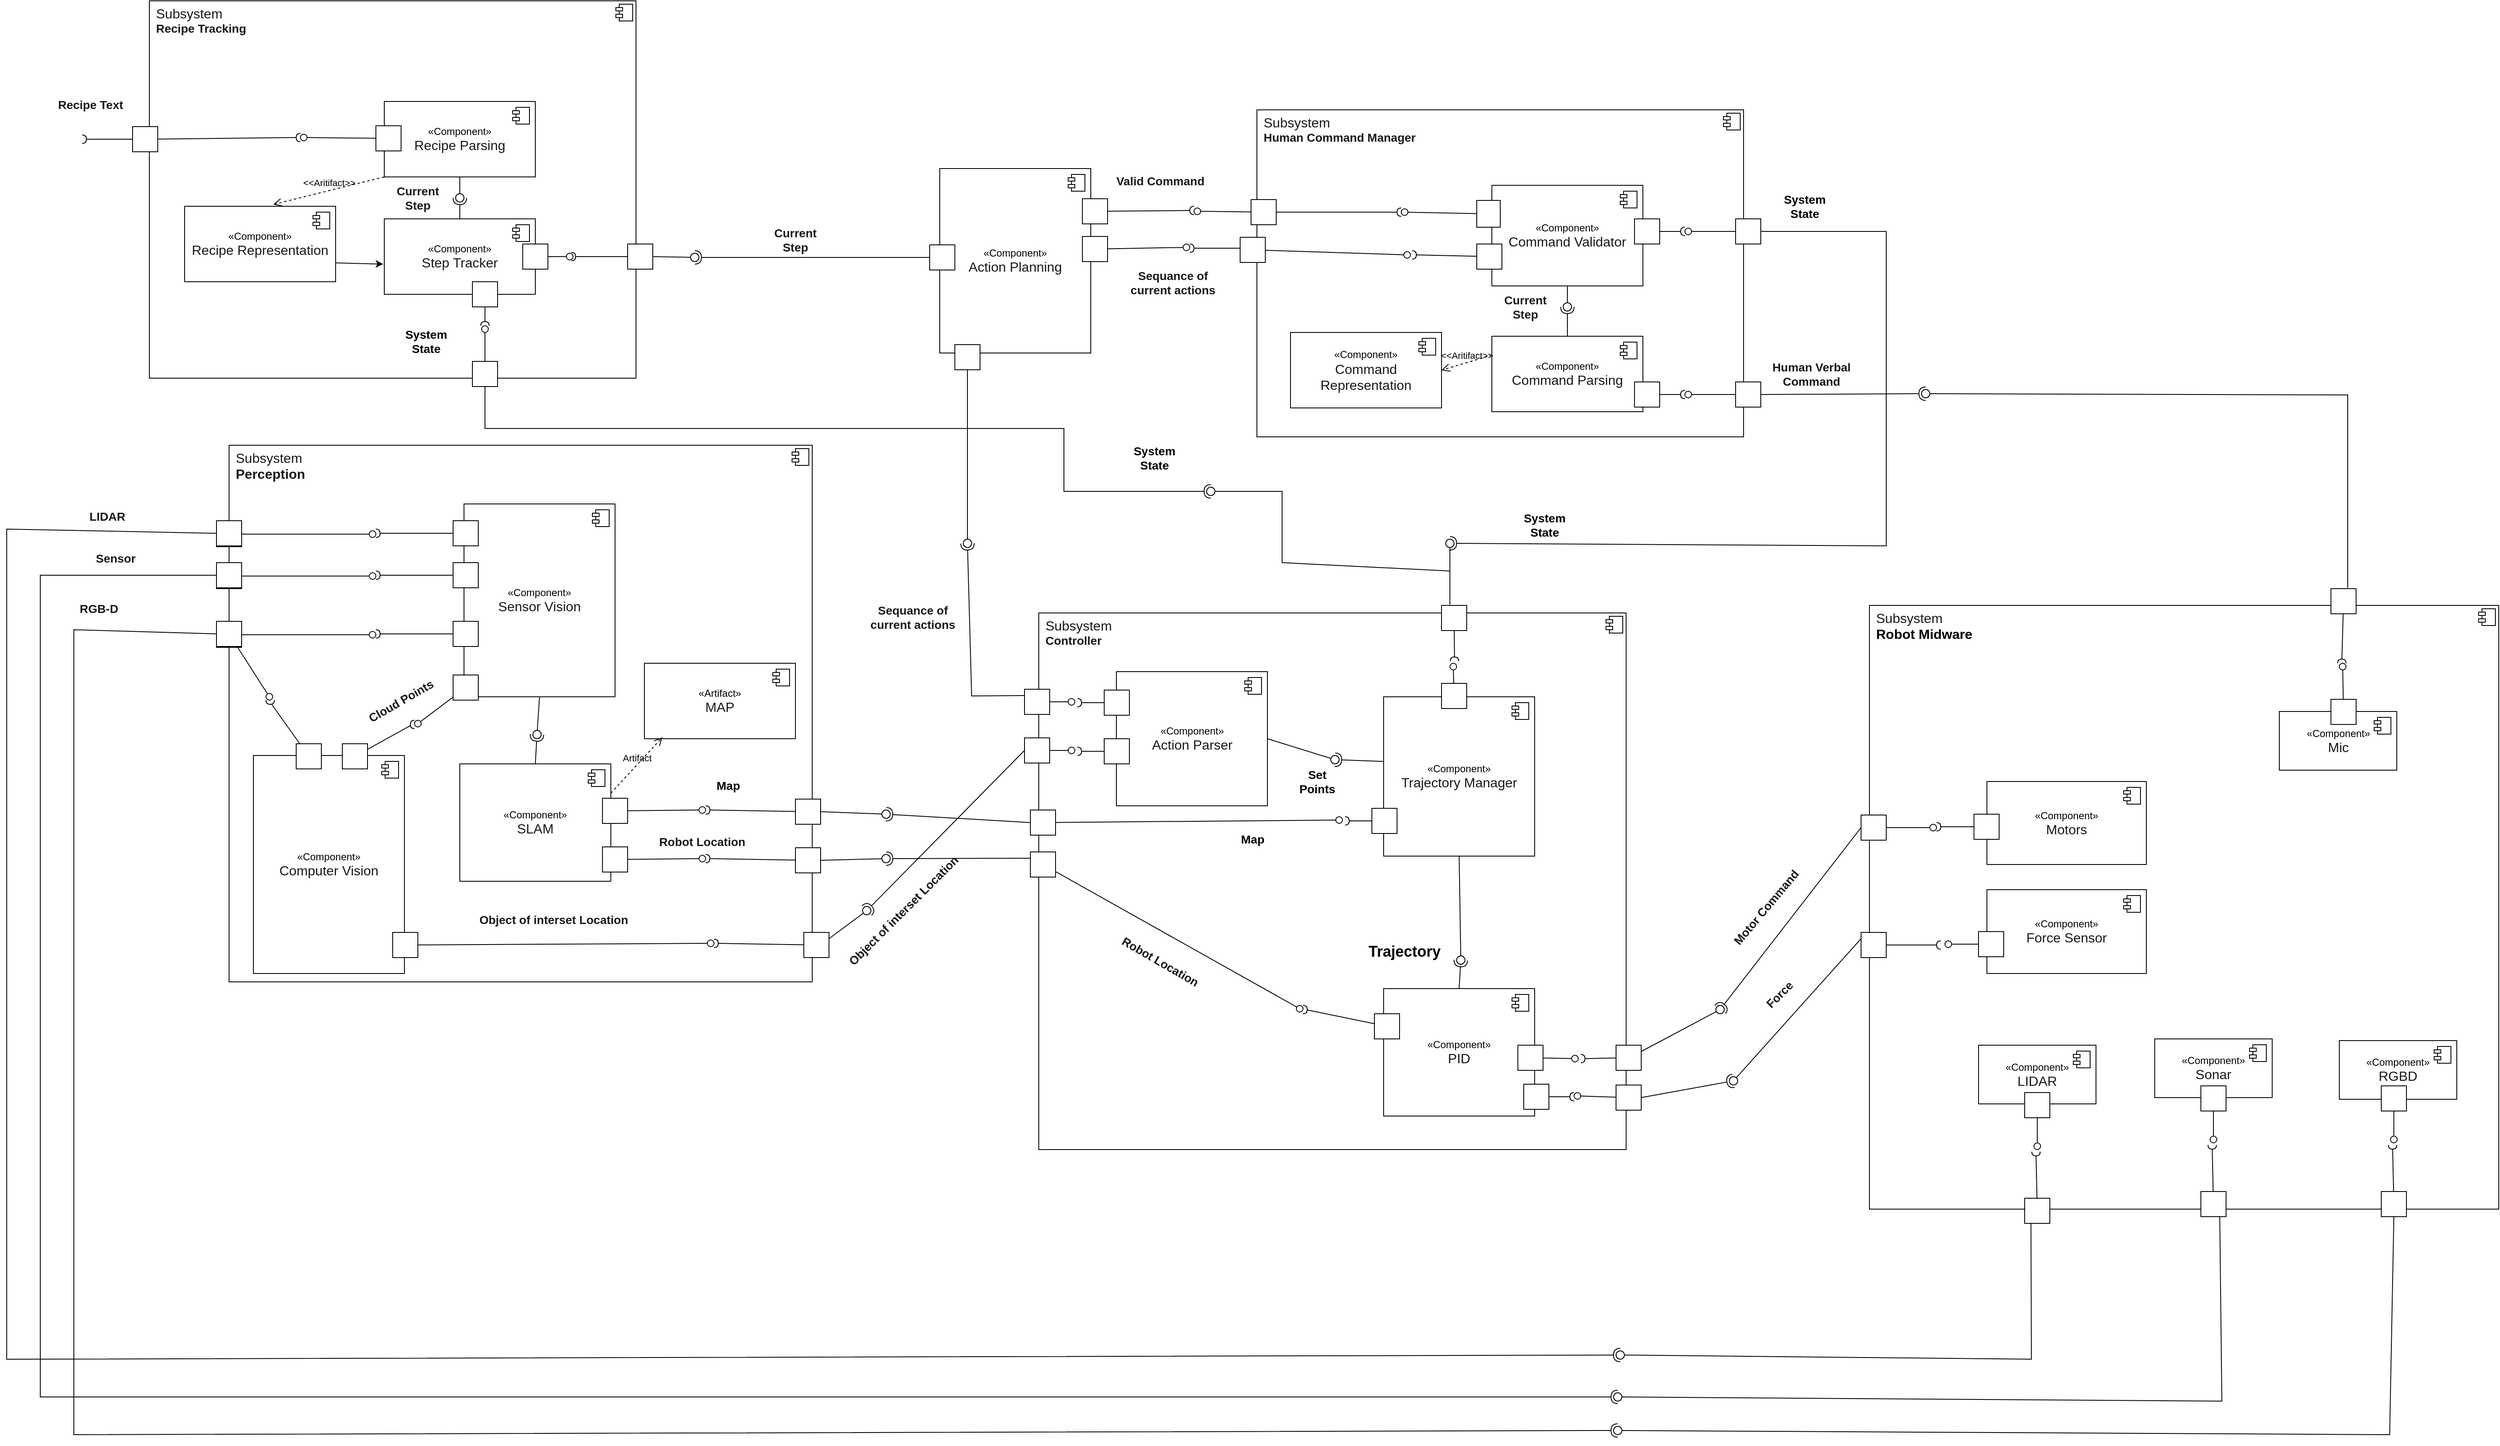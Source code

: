 <mxfile>
    <diagram id="Bsy5uNgOHK-5m5eTz9TC" name="Page-1">
        <mxGraphModel dx="2164" dy="800" grid="1" gridSize="10" guides="1" tooltips="1" connect="1" arrows="1" fold="1" page="1" pageScale="1" pageWidth="850" pageHeight="1100" math="0" shadow="0">
            <root>
                <mxCell id="0"/>
                <mxCell id="1" parent="0"/>
                <mxCell id="3" value="&lt;p style=&quot;margin:0px;margin-top:6px;text-align:center;&quot;&gt;&lt;/p&gt;&lt;p style=&quot;margin:0px;margin-left:8px;&quot;&gt;&lt;span style=&quot;color: rgb(25, 25, 25); font-family: Arial; font-size: 16px; white-space-collapse: preserve; background-color: rgb(255, 255, 255);&quot;&gt;Subsystem&lt;/span&gt;&lt;span style=&quot;color: rgb(25, 25, 25); font-family: Arial; font-size: 16px; white-space-collapse: preserve; background-color: rgb(255, 255, 255);&quot;&gt;&lt;/span&gt;&lt;/p&gt;&lt;p style=&quot;margin:0px;margin-left:8px;&quot;&gt;&lt;span style=&quot;color: rgb(25, 25, 25); font-family: Arial; white-space-collapse: preserve; background-color: rgb(255, 255, 255);&quot;&gt;&lt;b style=&quot;&quot;&gt;&lt;font style=&quot;font-size: 14px;&quot;&gt;Recipe Tracking &lt;/font&gt;&lt;/b&gt;&lt;/span&gt;&lt;/p&gt;&lt;p style=&quot;margin:0px;margin-left:8px;&quot;&gt;&lt;span style=&quot;color: rgb(25, 25, 25); font-family: Arial; font-size: 16px; white-space-collapse: preserve; background-color: rgb(255, 255, 255);&quot;&gt;&lt;br&gt;&lt;/span&gt;&lt;/p&gt;" style="align=left;overflow=fill;html=1;dropTarget=0;whiteSpace=wrap;" parent="1" vertex="1">
                    <mxGeometry x="10" y="50" width="580" height="450" as="geometry"/>
                </mxCell>
                <mxCell id="4" value="" style="shape=component;jettyWidth=8;jettyHeight=4;" parent="3" vertex="1">
                    <mxGeometry x="1" width="20" height="20" relative="1" as="geometry">
                        <mxPoint x="-24" y="4" as="offset"/>
                    </mxGeometry>
                </mxCell>
                <mxCell id="9" value="«Component»&lt;div&gt;&lt;span style=&quot;color: rgb(25, 25, 25); font-family: Arial; font-size: 16px; text-align: left; white-space-collapse: preserve; background-color: rgb(255, 255, 255);&quot;&gt;Recipe Parsing&lt;/span&gt;&lt;/div&gt;" style="html=1;dropTarget=0;whiteSpace=wrap;" parent="1" vertex="1">
                    <mxGeometry x="290" y="170" width="180" height="90" as="geometry"/>
                </mxCell>
                <mxCell id="10" value="" style="shape=module;jettyWidth=8;jettyHeight=4;" parent="9" vertex="1">
                    <mxGeometry x="1" width="20" height="20" relative="1" as="geometry">
                        <mxPoint x="-27" y="7" as="offset"/>
                    </mxGeometry>
                </mxCell>
                <mxCell id="35" value="«Component»&lt;div&gt;&lt;span style=&quot;color: rgb(25, 25, 25); font-family: Arial; font-size: 16px; text-align: left; white-space-collapse: preserve; background-color: rgb(255, 255, 255);&quot;&gt;Step Tracker&lt;/span&gt;&lt;span style=&quot;background-color: transparent;&quot;&gt;&lt;b&gt;&lt;/b&gt;&lt;/span&gt;&lt;/div&gt;" style="html=1;dropTarget=0;whiteSpace=wrap;" parent="1" vertex="1">
                    <mxGeometry x="290" y="310" width="180" height="90" as="geometry"/>
                </mxCell>
                <mxCell id="36" value="" style="shape=module;jettyWidth=8;jettyHeight=4;" parent="35" vertex="1">
                    <mxGeometry x="1" width="20" height="20" relative="1" as="geometry">
                        <mxPoint x="-27" y="7" as="offset"/>
                    </mxGeometry>
                </mxCell>
                <mxCell id="37" value="" style="html=1;rounded=0;" parent="1" vertex="1">
                    <mxGeometry x="455" y="340" width="30" height="30" as="geometry"/>
                </mxCell>
                <mxCell id="38" value="" style="endArrow=none;html=1;rounded=0;align=center;verticalAlign=top;endFill=0;labelBackgroundColor=none;endSize=2;" parent="1" source="37" target="39" edge="1">
                    <mxGeometry relative="1" as="geometry"/>
                </mxCell>
                <mxCell id="39" value="" style="ellipse;html=1;fontSize=11;align=center;fillColor=none;points=[];aspect=fixed;resizable=0;verticalAlign=bottom;labelPosition=center;verticalLabelPosition=top;flipH=1;" parent="1" vertex="1">
                    <mxGeometry x="507" y="351" width="8" height="8" as="geometry"/>
                </mxCell>
                <mxCell id="40" value="" style="html=1;rounded=0;" parent="1" vertex="1">
                    <mxGeometry x="580" y="340" width="30" height="30" as="geometry"/>
                </mxCell>
                <mxCell id="41" value="" style="endArrow=none;html=1;rounded=0;align=center;verticalAlign=top;endFill=0;labelBackgroundColor=none;endSize=2;" parent="1" source="40" target="42" edge="1">
                    <mxGeometry relative="1" as="geometry"/>
                </mxCell>
                <mxCell id="42" value="" style="shape=requiredInterface;html=1;fontSize=11;align=center;fillColor=none;points=[];aspect=fixed;resizable=0;verticalAlign=bottom;labelPosition=center;verticalLabelPosition=top;flipH=1;direction=west;" parent="1" vertex="1">
                    <mxGeometry x="513" y="350" width="5" height="10" as="geometry"/>
                </mxCell>
                <mxCell id="72" value="«Component»&lt;div style=&quot;&quot;&gt;&lt;font face=&quot;Arial&quot; color=&quot;#191919&quot;&gt;&lt;span style=&quot;font-size: 16px; white-space-collapse: preserve; background-color: rgb(255, 255, 255);&quot;&gt;Action Planning&lt;/span&gt;&lt;/font&gt;&lt;/div&gt;" style="html=1;dropTarget=0;whiteSpace=wrap;align=center;" parent="1" vertex="1">
                    <mxGeometry x="952" y="250" width="180" height="220" as="geometry"/>
                </mxCell>
                <mxCell id="73" value="" style="shape=module;jettyWidth=8;jettyHeight=4;" parent="72" vertex="1">
                    <mxGeometry x="1" width="20" height="20" relative="1" as="geometry">
                        <mxPoint x="-27" y="7" as="offset"/>
                    </mxGeometry>
                </mxCell>
                <mxCell id="84" value="" style="rounded=0;orthogonalLoop=1;jettySize=auto;html=1;endArrow=halfCircle;endFill=0;endSize=6;strokeWidth=1;sketch=0;exitX=0;exitY=0.5;exitDx=0;exitDy=0;" parent="1" source="134" target="86" edge="1">
                    <mxGeometry relative="1" as="geometry">
                        <mxPoint x="680" y="296" as="sourcePoint"/>
                    </mxGeometry>
                </mxCell>
                <mxCell id="85" value="" style="rounded=0;orthogonalLoop=1;jettySize=auto;html=1;endArrow=oval;endFill=0;sketch=0;sourcePerimeterSpacing=0;targetPerimeterSpacing=0;endSize=10;exitX=1;exitY=0.5;exitDx=0;exitDy=0;" parent="1" source="40" target="86" edge="1">
                    <mxGeometry relative="1" as="geometry">
                        <mxPoint x="640" y="356" as="sourcePoint"/>
                    </mxGeometry>
                </mxCell>
                <mxCell id="86" value="" style="ellipse;whiteSpace=wrap;html=1;align=center;aspect=fixed;fillColor=none;strokeColor=none;resizable=0;perimeter=centerPerimeter;rotatable=0;allowArrows=0;points=[];outlineConnect=1;" parent="1" vertex="1">
                    <mxGeometry x="655" y="351" width="10" height="10" as="geometry"/>
                </mxCell>
                <mxCell id="134" value="" style="html=1;rounded=0;" parent="1" vertex="1">
                    <mxGeometry x="940" y="341" width="30" height="30" as="geometry"/>
                </mxCell>
                <mxCell id="150" value="" style="ellipse;html=1;fontSize=11;align=center;fillColor=none;points=[];aspect=fixed;resizable=0;verticalAlign=bottom;labelPosition=center;verticalLabelPosition=top;flipH=1;" parent="1" vertex="1">
                    <mxGeometry x="1900.5" y="225" width="8" height="8" as="geometry"/>
                </mxCell>
                <mxCell id="152" value="" style="endArrow=none;html=1;rounded=0;align=center;verticalAlign=top;endFill=0;labelBackgroundColor=none;endSize=2;" parent="1" target="153" edge="1">
                    <mxGeometry relative="1" as="geometry">
                        <mxPoint x="1830.5" y="229" as="sourcePoint"/>
                    </mxGeometry>
                </mxCell>
                <mxCell id="153" value="" style="shape=requiredInterface;html=1;fontSize=11;align=center;fillColor=none;points=[];aspect=fixed;resizable=0;verticalAlign=bottom;labelPosition=center;verticalLabelPosition=top;flipH=1;" parent="1" vertex="1">
                    <mxGeometry x="1895.5" y="224" width="5" height="10" as="geometry"/>
                </mxCell>
                <mxCell id="449" value="" style="ellipse;whiteSpace=wrap;html=1;align=center;aspect=fixed;fillColor=none;strokeColor=none;resizable=0;perimeter=centerPerimeter;rotatable=0;allowArrows=0;points=[];outlineConnect=1;" parent="1" vertex="1">
                    <mxGeometry x="750" y="560" width="10" height="10" as="geometry"/>
                </mxCell>
                <mxCell id="487" value="&lt;span style=&quot;color: rgb(25, 25, 25); font-family: Arial; white-space-collapse: preserve; background-color: rgb(255, 255, 255);&quot;&gt;&lt;font style=&quot;font-size: 14px;&quot;&gt;&lt;b style=&quot;&quot;&gt;Current Step&lt;/b&gt;&lt;/font&gt;&lt;/span&gt;" style="text;html=1;align=center;verticalAlign=middle;whiteSpace=wrap;rounded=0;" parent="1" vertex="1">
                    <mxGeometry x="750" y="320" width="60" height="30" as="geometry"/>
                </mxCell>
                <mxCell id="489" value="" style="rounded=0;orthogonalLoop=1;jettySize=auto;html=1;endArrow=halfCircle;endFill=0;endSize=6;strokeWidth=1;sketch=0;exitX=0.5;exitY=0;exitDx=0;exitDy=0;" parent="1" source="35" target="491" edge="1">
                    <mxGeometry relative="1" as="geometry">
                        <mxPoint x="410" y="285" as="sourcePoint"/>
                    </mxGeometry>
                </mxCell>
                <mxCell id="490" value="" style="rounded=0;orthogonalLoop=1;jettySize=auto;html=1;endArrow=oval;endFill=0;sketch=0;sourcePerimeterSpacing=0;targetPerimeterSpacing=0;endSize=10;exitX=0.5;exitY=1;exitDx=0;exitDy=0;" parent="1" source="9" target="491" edge="1">
                    <mxGeometry relative="1" as="geometry">
                        <mxPoint x="370" y="285" as="sourcePoint"/>
                    </mxGeometry>
                </mxCell>
                <mxCell id="491" value="" style="ellipse;whiteSpace=wrap;html=1;align=center;aspect=fixed;fillColor=none;strokeColor=none;resizable=0;perimeter=centerPerimeter;rotatable=0;allowArrows=0;points=[];outlineConnect=1;" parent="1" vertex="1">
                    <mxGeometry x="375" y="280" width="10" height="10" as="geometry"/>
                </mxCell>
                <mxCell id="493" value="&lt;span style=&quot;color: rgb(25, 25, 25); font-family: Arial; white-space-collapse: preserve; background-color: rgb(255, 255, 255);&quot;&gt;&lt;font style=&quot;font-size: 14px;&quot;&gt;&lt;b style=&quot;&quot;&gt;Current Step&lt;/b&gt;&lt;/font&gt;&lt;/span&gt;" style="text;html=1;align=center;verticalAlign=middle;whiteSpace=wrap;rounded=0;" parent="1" vertex="1">
                    <mxGeometry x="300" y="270" width="60" height="30" as="geometry"/>
                </mxCell>
                <mxCell id="500" value="&lt;font style=&quot;font-size: 14px;&quot; face=&quot;Arial&quot;&gt;&lt;span style=&quot;white-space-collapse: preserve; background-color: rgb(255, 255, 255);&quot;&gt;&lt;b&gt;System State&lt;/b&gt;&lt;/span&gt;&lt;/font&gt;" style="text;html=1;align=center;verticalAlign=middle;whiteSpace=wrap;rounded=0;" parent="1" vertex="1">
                    <mxGeometry x="310" y="441" width="60" height="30" as="geometry"/>
                </mxCell>
                <mxCell id="529" value="" style="html=1;rounded=0;" parent="1" vertex="1">
                    <mxGeometry x="280" y="199" width="30" height="30" as="geometry"/>
                </mxCell>
                <mxCell id="530" value="" style="endArrow=none;html=1;rounded=0;align=center;verticalAlign=top;endFill=0;labelBackgroundColor=none;endSize=2;" parent="1" source="529" target="531" edge="1">
                    <mxGeometry relative="1" as="geometry"/>
                </mxCell>
                <mxCell id="531" value="" style="ellipse;html=1;fontSize=11;align=center;fillColor=none;points=[];aspect=fixed;resizable=0;verticalAlign=bottom;labelPosition=center;verticalLabelPosition=top;flipH=1;" parent="1" vertex="1">
                    <mxGeometry x="190" y="209" width="8" height="8" as="geometry"/>
                </mxCell>
                <mxCell id="532" value="" style="html=1;rounded=0;" parent="1" vertex="1">
                    <mxGeometry x="-10" y="200" width="30" height="30" as="geometry"/>
                </mxCell>
                <mxCell id="533" value="" style="endArrow=none;html=1;rounded=0;align=center;verticalAlign=top;endFill=0;labelBackgroundColor=none;endSize=2;" parent="1" source="532" target="534" edge="1">
                    <mxGeometry relative="1" as="geometry"/>
                </mxCell>
                <mxCell id="534" value="" style="shape=requiredInterface;html=1;fontSize=11;align=center;fillColor=none;points=[];aspect=fixed;resizable=0;verticalAlign=bottom;labelPosition=center;verticalLabelPosition=top;flipH=1;" parent="1" vertex="1">
                    <mxGeometry x="185" y="208" width="5" height="10" as="geometry"/>
                </mxCell>
                <mxCell id="535" value="" style="html=1;rounded=0;" parent="1" vertex="1">
                    <mxGeometry x="-10" y="200" width="30" height="30" as="geometry"/>
                </mxCell>
                <mxCell id="536" value="" style="endArrow=none;html=1;rounded=0;align=center;verticalAlign=top;endFill=0;labelBackgroundColor=none;endSize=2;" parent="1" source="535" target="537" edge="1">
                    <mxGeometry relative="1" as="geometry"/>
                </mxCell>
                <mxCell id="537" value="" style="shape=requiredInterface;html=1;fontSize=11;align=center;fillColor=none;points=[];aspect=fixed;resizable=0;verticalAlign=bottom;labelPosition=center;verticalLabelPosition=top;flipH=1;direction=west;" parent="1" vertex="1">
                    <mxGeometry x="-70" y="210" width="5" height="10" as="geometry"/>
                </mxCell>
                <mxCell id="539" value="&lt;span style=&quot;color: rgb(25, 25, 25); font-family: Arial; white-space-collapse: preserve; background-color: rgb(255, 255, 255);&quot;&gt;&lt;font style=&quot;font-size: 14px;&quot;&gt;&lt;b style=&quot;&quot;&gt;Recipe Text&lt;/b&gt;&lt;/font&gt;&lt;/span&gt;" style="text;html=1;align=center;verticalAlign=middle;whiteSpace=wrap;rounded=0;" parent="1" vertex="1">
                    <mxGeometry x="-120" y="159" width="120" height="30" as="geometry"/>
                </mxCell>
                <mxCell id="543" value="«Component»&lt;div&gt;&lt;span style=&quot;color: rgb(25, 25, 25); font-family: Arial; font-size: 16px; text-align: left; white-space-collapse: preserve; background-color: rgb(255, 255, 255);&quot;&gt;Recipe Representation&lt;/span&gt;&lt;span style=&quot;background-color: transparent;&quot;&gt;&lt;b&gt;&lt;/b&gt;&lt;/span&gt;&lt;/div&gt;" style="html=1;dropTarget=0;whiteSpace=wrap;" parent="1" vertex="1">
                    <mxGeometry x="52" y="295" width="180" height="90" as="geometry"/>
                </mxCell>
                <mxCell id="544" value="" style="shape=module;jettyWidth=8;jettyHeight=4;" parent="543" vertex="1">
                    <mxGeometry x="1" width="20" height="20" relative="1" as="geometry">
                        <mxPoint x="-27" y="7" as="offset"/>
                    </mxGeometry>
                </mxCell>
                <mxCell id="561" value="&amp;lt;&amp;lt;Aritifact&amp;gt;&amp;gt;" style="endArrow=open;startArrow=none;endFill=0;startFill=0;endSize=8;html=1;verticalAlign=bottom;dashed=1;labelBackgroundColor=none;exitX=0;exitY=1;exitDx=0;exitDy=0;entryX=0.587;entryY=-0.024;entryDx=0;entryDy=0;entryPerimeter=0;" parent="1" source="9" target="543" edge="1">
                    <mxGeometry width="160" relative="1" as="geometry">
                        <mxPoint x="-250" y="300" as="sourcePoint"/>
                        <mxPoint x="-90" y="300" as="targetPoint"/>
                    </mxGeometry>
                </mxCell>
                <mxCell id="562" style="edgeStyle=none;html=1;exitX=1;exitY=0.75;exitDx=0;exitDy=0;entryX=-0.007;entryY=0.6;entryDx=0;entryDy=0;entryPerimeter=0;" parent="1" source="543" target="35" edge="1">
                    <mxGeometry relative="1" as="geometry"/>
                </mxCell>
                <mxCell id="565" value="" style="html=1;rounded=0;" parent="1" vertex="1">
                    <mxGeometry x="395" y="385" width="30" height="30" as="geometry"/>
                </mxCell>
                <mxCell id="566" value="" style="endArrow=none;html=1;rounded=0;align=center;verticalAlign=top;endFill=0;labelBackgroundColor=none;endSize=2;" parent="1" source="565" target="567" edge="1">
                    <mxGeometry relative="1" as="geometry"/>
                </mxCell>
                <mxCell id="567" value="" style="shape=requiredInterface;html=1;fontSize=11;align=center;fillColor=none;points=[];aspect=fixed;resizable=0;verticalAlign=bottom;labelPosition=center;verticalLabelPosition=top;flipH=1;direction=north;" parent="1" vertex="1">
                    <mxGeometry x="405" y="432.5" width="10" height="5" as="geometry"/>
                </mxCell>
                <mxCell id="568" value="" style="html=1;rounded=0;" parent="1" vertex="1">
                    <mxGeometry x="395" y="480" width="30" height="30" as="geometry"/>
                </mxCell>
                <mxCell id="569" value="" style="endArrow=none;html=1;rounded=0;align=center;verticalAlign=top;endFill=0;labelBackgroundColor=none;endSize=2;" parent="1" source="568" target="570" edge="1">
                    <mxGeometry relative="1" as="geometry"/>
                </mxCell>
                <mxCell id="570" value="" style="ellipse;html=1;fontSize=11;align=center;fillColor=none;points=[];aspect=fixed;resizable=0;verticalAlign=bottom;labelPosition=center;verticalLabelPosition=top;flipH=1;" parent="1" vertex="1">
                    <mxGeometry x="406" y="437.5" width="8" height="8" as="geometry"/>
                </mxCell>
                <mxCell id="571" value="&lt;p style=&quot;margin:0px;margin-top:6px;text-align:center;&quot;&gt;&lt;/p&gt;&lt;p style=&quot;margin:0px;margin-left:8px;&quot;&gt;&lt;span style=&quot;color: rgb(25, 25, 25); font-family: Arial; font-size: 16px; white-space-collapse: preserve; background-color: rgb(255, 255, 255);&quot;&gt;Subsystem&lt;/span&gt;&lt;span style=&quot;color: rgb(25, 25, 25); font-family: Arial; font-size: 16px; white-space-collapse: preserve; background-color: rgb(255, 255, 255);&quot;&gt;&lt;/span&gt;&lt;/p&gt;&lt;p style=&quot;margin:0px;margin-left:8px;&quot;&gt;&lt;font style=&quot;font-size: 14px;&quot; face=&quot;Arial&quot; color=&quot;#191919&quot;&gt;&lt;span style=&quot;white-space-collapse: preserve; background-color: rgb(255, 255, 255);&quot;&gt;&lt;b style=&quot;&quot;&gt;Human Command Manager&lt;/b&gt;&lt;/span&gt;&lt;/font&gt;&lt;/p&gt;" style="align=left;overflow=fill;html=1;dropTarget=0;whiteSpace=wrap;" parent="1" vertex="1">
                    <mxGeometry x="1330" y="180" width="580" height="390" as="geometry"/>
                </mxCell>
                <mxCell id="572" value="" style="shape=component;jettyWidth=8;jettyHeight=4;" parent="571" vertex="1">
                    <mxGeometry x="1" width="20" height="20" relative="1" as="geometry">
                        <mxPoint x="-24" y="4" as="offset"/>
                    </mxGeometry>
                </mxCell>
                <mxCell id="573" value="«Component»&lt;div&gt;&lt;span style=&quot;color: rgb(25, 25, 25); background-color: light-dark(rgb(255, 255, 255), rgb(18, 18, 18)); font-family: Arial; font-size: 16px; text-align: left; white-space-collapse: preserve;&quot;&gt;Command Validator&lt;/span&gt;&lt;/div&gt;" style="html=1;dropTarget=0;whiteSpace=wrap;" parent="1" vertex="1">
                    <mxGeometry x="1610" y="270" width="180" height="120" as="geometry"/>
                </mxCell>
                <mxCell id="574" value="" style="shape=module;jettyWidth=8;jettyHeight=4;" parent="573" vertex="1">
                    <mxGeometry x="1" width="20" height="20" relative="1" as="geometry">
                        <mxPoint x="-27" y="7" as="offset"/>
                    </mxGeometry>
                </mxCell>
                <mxCell id="575" value="«Component»&lt;div&gt;&lt;div&gt;&lt;span style=&quot;font-family: Arial; font-size: 16px; text-align: left; white-space-collapse: preserve; background-color: rgb(255, 255, 255); color: rgb(25, 25, 25);&quot;&gt;Command Parsing&lt;/span&gt;&lt;/div&gt;&lt;/div&gt;" style="html=1;dropTarget=0;whiteSpace=wrap;" parent="1" vertex="1">
                    <mxGeometry x="1610" y="450" width="180" height="90" as="geometry"/>
                </mxCell>
                <mxCell id="576" value="" style="shape=module;jettyWidth=8;jettyHeight=4;" parent="575" vertex="1">
                    <mxGeometry x="1" width="20" height="20" relative="1" as="geometry">
                        <mxPoint x="-27" y="7" as="offset"/>
                    </mxGeometry>
                </mxCell>
                <mxCell id="583" value="" style="rounded=0;orthogonalLoop=1;jettySize=auto;html=1;endArrow=halfCircle;endFill=0;endSize=6;strokeWidth=1;sketch=0;exitX=0.5;exitY=0;exitDx=0;exitDy=0;" parent="1" source="575" target="585" edge="1">
                    <mxGeometry relative="1" as="geometry">
                        <mxPoint x="1730" y="415" as="sourcePoint"/>
                    </mxGeometry>
                </mxCell>
                <mxCell id="584" value="" style="rounded=0;orthogonalLoop=1;jettySize=auto;html=1;endArrow=oval;endFill=0;sketch=0;sourcePerimeterSpacing=0;targetPerimeterSpacing=0;endSize=10;exitX=0.5;exitY=1;exitDx=0;exitDy=0;" parent="1" source="573" target="585" edge="1">
                    <mxGeometry relative="1" as="geometry">
                        <mxPoint x="1690" y="415" as="sourcePoint"/>
                    </mxGeometry>
                </mxCell>
                <mxCell id="585" value="" style="ellipse;whiteSpace=wrap;html=1;align=center;aspect=fixed;fillColor=none;strokeColor=none;resizable=0;perimeter=centerPerimeter;rotatable=0;allowArrows=0;points=[];outlineConnect=1;" parent="1" vertex="1">
                    <mxGeometry x="1695" y="410" width="10" height="10" as="geometry"/>
                </mxCell>
                <mxCell id="586" value="&lt;span style=&quot;color: rgb(25, 25, 25); font-family: Arial; white-space-collapse: preserve; background-color: rgb(255, 255, 255);&quot;&gt;&lt;font style=&quot;font-size: 14px;&quot;&gt;&lt;b style=&quot;&quot;&gt;Current Step&lt;/b&gt;&lt;/font&gt;&lt;/span&gt;" style="text;html=1;align=center;verticalAlign=middle;whiteSpace=wrap;rounded=0;" parent="1" vertex="1">
                    <mxGeometry x="1620" y="400" width="60" height="30" as="geometry"/>
                </mxCell>
                <mxCell id="587" value="&lt;font style=&quot;font-size: 14px;&quot; face=&quot;Arial&quot;&gt;&lt;span style=&quot;white-space-collapse: preserve; background-color: rgb(255, 255, 255);&quot;&gt;&lt;b&gt;System State&lt;/b&gt;&lt;/span&gt;&lt;/font&gt;" style="text;html=1;align=center;verticalAlign=middle;whiteSpace=wrap;rounded=0;" parent="1" vertex="1">
                    <mxGeometry x="1953" y="280" width="60" height="30" as="geometry"/>
                </mxCell>
                <mxCell id="595" value="" style="endArrow=none;html=1;rounded=0;align=center;verticalAlign=top;endFill=0;labelBackgroundColor=none;endSize=2;" parent="1" target="596" edge="1">
                    <mxGeometry relative="1" as="geometry">
                        <mxPoint x="1310" y="345" as="sourcePoint"/>
                    </mxGeometry>
                </mxCell>
                <mxCell id="596" value="" style="shape=requiredInterface;html=1;fontSize=11;align=center;fillColor=none;points=[];aspect=fixed;resizable=0;verticalAlign=bottom;labelPosition=center;verticalLabelPosition=top;flipH=1;direction=west;" parent="1" vertex="1">
                    <mxGeometry x="1250" y="340" width="5" height="10" as="geometry"/>
                </mxCell>
                <mxCell id="597" value="&lt;span style=&quot;color: rgb(25, 25, 25); font-family: Arial; text-align: left; white-space-collapse: preserve; background-color: rgb(255, 255, 255);&quot;&gt;&lt;font style=&quot;font-size: 14px;&quot;&gt;&lt;b&gt;Human Verbal Command&lt;/b&gt;&lt;/font&gt;&lt;/span&gt;" style="text;html=1;align=center;verticalAlign=middle;whiteSpace=wrap;rounded=0;" parent="1" vertex="1">
                    <mxGeometry x="1930.5" y="480" width="120" height="30" as="geometry"/>
                </mxCell>
                <mxCell id="598" value="«Component»&lt;div&gt;&lt;span style=&quot;color: rgb(25, 25, 25); font-family: Arial; font-size: 16px; text-align: left; white-space-collapse: preserve; background-color: rgb(255, 255, 255);&quot;&gt;Command Representation&lt;/span&gt;&lt;/div&gt;" style="html=1;dropTarget=0;whiteSpace=wrap;" parent="1" vertex="1">
                    <mxGeometry x="1370" y="445.5" width="180" height="90" as="geometry"/>
                </mxCell>
                <mxCell id="599" value="" style="shape=module;jettyWidth=8;jettyHeight=4;" parent="598" vertex="1">
                    <mxGeometry x="1" width="20" height="20" relative="1" as="geometry">
                        <mxPoint x="-27" y="7" as="offset"/>
                    </mxGeometry>
                </mxCell>
                <mxCell id="600" value="&amp;lt;&amp;lt;Aritifact&amp;gt;&amp;gt;" style="endArrow=open;startArrow=none;endFill=0;startFill=0;endSize=8;html=1;verticalAlign=bottom;dashed=1;labelBackgroundColor=none;exitX=0;exitY=0.25;exitDx=0;exitDy=0;entryX=1;entryY=0.5;entryDx=0;entryDy=0;" parent="1" source="575" target="598" edge="1">
                    <mxGeometry width="160" relative="1" as="geometry">
                        <mxPoint x="1070" y="430" as="sourcePoint"/>
                        <mxPoint x="1230" y="430" as="targetPoint"/>
                    </mxGeometry>
                </mxCell>
                <mxCell id="608" value="" style="html=1;rounded=0;" parent="1" vertex="1">
                    <mxGeometry x="1122" y="331" width="30" height="30" as="geometry"/>
                </mxCell>
                <mxCell id="609" value="" style="endArrow=none;html=1;rounded=0;align=center;verticalAlign=top;endFill=0;labelBackgroundColor=none;endSize=2;" parent="1" source="608" target="610" edge="1">
                    <mxGeometry relative="1" as="geometry"/>
                </mxCell>
                <mxCell id="610" value="" style="ellipse;html=1;fontSize=11;align=center;fillColor=none;points=[];aspect=fixed;resizable=0;verticalAlign=bottom;labelPosition=center;verticalLabelPosition=top;flipH=1;" parent="1" vertex="1">
                    <mxGeometry x="1242" y="340" width="8" height="8" as="geometry"/>
                </mxCell>
                <mxCell id="611" value="" style="html=1;rounded=0;" parent="1" vertex="1">
                    <mxGeometry x="1592" y="288" width="28" height="32" as="geometry"/>
                </mxCell>
                <mxCell id="612" value="" style="endArrow=none;html=1;rounded=0;align=center;verticalAlign=top;endFill=0;labelBackgroundColor=none;endSize=2;" parent="1" source="611" target="613" edge="1">
                    <mxGeometry relative="1" as="geometry"/>
                </mxCell>
                <mxCell id="613" value="" style="ellipse;html=1;fontSize=11;align=center;fillColor=none;points=[];aspect=fixed;resizable=0;verticalAlign=bottom;labelPosition=center;verticalLabelPosition=top;flipH=1;" parent="1" vertex="1">
                    <mxGeometry x="1502" y="298" width="8" height="8" as="geometry"/>
                </mxCell>
                <mxCell id="620" value="&lt;span style=&quot;color: rgb(25, 25, 25); font-family: Arial; text-align: left; white-space-collapse: preserve; background-color: rgb(255, 255, 255);&quot;&gt;&lt;b style=&quot;&quot;&gt;&lt;font style=&quot;font-size: 14px;&quot;&gt;Sequance of current actions&lt;/font&gt;&lt;/b&gt;&lt;/span&gt;" style="text;html=1;align=center;verticalAlign=middle;whiteSpace=wrap;rounded=0;" parent="1" vertex="1">
                    <mxGeometry x="1170" y="371" width="120" height="30" as="geometry"/>
                </mxCell>
                <mxCell id="623" value="" style="html=1;rounded=0;" parent="1" vertex="1">
                    <mxGeometry x="1780" y="310" width="30" height="30" as="geometry"/>
                </mxCell>
                <mxCell id="624" value="" style="endArrow=none;html=1;rounded=0;align=center;verticalAlign=top;endFill=0;labelBackgroundColor=none;endSize=2;" parent="1" source="623" target="625" edge="1">
                    <mxGeometry relative="1" as="geometry"/>
                </mxCell>
                <mxCell id="625" value="" style="shape=requiredInterface;html=1;fontSize=11;align=center;fillColor=none;points=[];aspect=fixed;resizable=0;verticalAlign=bottom;labelPosition=center;verticalLabelPosition=top;flipH=1;" parent="1" vertex="1">
                    <mxGeometry x="1835" y="320" width="5" height="10" as="geometry"/>
                </mxCell>
                <mxCell id="626" value="" style="html=1;rounded=0;" parent="1" vertex="1">
                    <mxGeometry x="1900.5" y="310" width="30" height="30" as="geometry"/>
                </mxCell>
                <mxCell id="627" value="" style="endArrow=none;html=1;rounded=0;align=center;verticalAlign=top;endFill=0;labelBackgroundColor=none;endSize=2;" parent="1" source="626" target="628" edge="1">
                    <mxGeometry relative="1" as="geometry"/>
                </mxCell>
                <mxCell id="628" value="" style="ellipse;html=1;fontSize=11;align=center;fillColor=none;points=[];aspect=fixed;resizable=0;verticalAlign=bottom;labelPosition=center;verticalLabelPosition=top;flipH=1;" parent="1" vertex="1">
                    <mxGeometry x="1840" y="321" width="8" height="8" as="geometry"/>
                </mxCell>
                <mxCell id="632" value="" style="html=1;rounded=0;" parent="1" vertex="1">
                    <mxGeometry x="1592" y="340" width="30" height="30" as="geometry"/>
                </mxCell>
                <mxCell id="633" value="" style="endArrow=none;html=1;rounded=0;align=center;verticalAlign=top;endFill=0;labelBackgroundColor=none;endSize=2;" parent="1" source="632" target="634" edge="1">
                    <mxGeometry relative="1" as="geometry"/>
                </mxCell>
                <mxCell id="634" value="" style="shape=requiredInterface;html=1;fontSize=11;align=center;fillColor=none;points=[];aspect=fixed;resizable=0;verticalAlign=bottom;labelPosition=center;verticalLabelPosition=top;flipH=1;direction=west;" parent="1" vertex="1">
                    <mxGeometry x="1515" y="348" width="5" height="10" as="geometry"/>
                </mxCell>
                <mxCell id="635" value="" style="html=1;rounded=0;" parent="1" vertex="1">
                    <mxGeometry x="1310" y="332" width="30" height="30" as="geometry"/>
                </mxCell>
                <mxCell id="636" value="" style="endArrow=none;html=1;rounded=0;align=center;verticalAlign=top;endFill=0;labelBackgroundColor=none;endSize=2;" parent="1" source="635" target="637" edge="1">
                    <mxGeometry relative="1" as="geometry"/>
                </mxCell>
                <mxCell id="637" value="" style="ellipse;html=1;fontSize=11;align=center;fillColor=none;points=[];aspect=fixed;resizable=0;verticalAlign=bottom;labelPosition=center;verticalLabelPosition=top;flipH=1;" parent="1" vertex="1">
                    <mxGeometry x="1505" y="349" width="8" height="8" as="geometry"/>
                </mxCell>
                <mxCell id="638" value="" style="html=1;rounded=0;" parent="1" vertex="1">
                    <mxGeometry x="1323" y="287" width="30" height="30" as="geometry"/>
                </mxCell>
                <mxCell id="639" value="" style="endArrow=none;html=1;rounded=0;align=center;verticalAlign=top;endFill=0;labelBackgroundColor=none;endSize=2;" parent="1" source="638" target="640" edge="1">
                    <mxGeometry relative="1" as="geometry"/>
                </mxCell>
                <mxCell id="640" value="" style="shape=requiredInterface;html=1;fontSize=11;align=center;fillColor=none;points=[];aspect=fixed;resizable=0;verticalAlign=bottom;labelPosition=center;verticalLabelPosition=top;flipH=1;" parent="1" vertex="1">
                    <mxGeometry x="1497" y="297" width="5" height="10" as="geometry"/>
                </mxCell>
                <mxCell id="641" value="" style="html=1;rounded=0;" parent="1" vertex="1">
                    <mxGeometry x="1323" y="287" width="30" height="30" as="geometry"/>
                </mxCell>
                <mxCell id="642" value="" style="endArrow=none;html=1;rounded=0;align=center;verticalAlign=top;endFill=0;labelBackgroundColor=none;endSize=2;" parent="1" source="641" target="643" edge="1">
                    <mxGeometry relative="1" as="geometry"/>
                </mxCell>
                <mxCell id="643" value="" style="ellipse;html=1;fontSize=11;align=center;fillColor=none;points=[];aspect=fixed;resizable=0;verticalAlign=bottom;labelPosition=center;verticalLabelPosition=top;flipH=1;" parent="1" vertex="1">
                    <mxGeometry x="1255" y="297" width="8" height="8" as="geometry"/>
                </mxCell>
                <mxCell id="644" value="" style="html=1;rounded=0;" parent="1" vertex="1">
                    <mxGeometry x="1122" y="286" width="30" height="30" as="geometry"/>
                </mxCell>
                <mxCell id="645" value="" style="endArrow=none;html=1;rounded=0;align=center;verticalAlign=top;endFill=0;labelBackgroundColor=none;endSize=2;" parent="1" source="644" target="646" edge="1">
                    <mxGeometry relative="1" as="geometry"/>
                </mxCell>
                <mxCell id="646" value="" style="shape=requiredInterface;html=1;fontSize=11;align=center;fillColor=none;points=[];aspect=fixed;resizable=0;verticalAlign=bottom;labelPosition=center;verticalLabelPosition=top;flipH=1;" parent="1" vertex="1">
                    <mxGeometry x="1250" y="295" width="5" height="10" as="geometry"/>
                </mxCell>
                <mxCell id="647" value="&lt;span style=&quot;color: rgb(25, 25, 25); font-family: Arial; text-align: left; white-space-collapse: preserve; background-color: rgb(255, 255, 255);&quot;&gt;&lt;font style=&quot;font-size: 14px;&quot;&gt;&lt;b&gt;Valid Command&lt;/b&gt;&lt;/font&gt;&lt;/span&gt;" style="text;html=1;align=center;verticalAlign=middle;whiteSpace=wrap;rounded=0;" parent="1" vertex="1">
                    <mxGeometry x="1155" y="250" width="120" height="30" as="geometry"/>
                </mxCell>
                <mxCell id="648" value="" style="html=1;rounded=0;" parent="1" vertex="1">
                    <mxGeometry x="1780" y="504.5" width="30" height="30" as="geometry"/>
                </mxCell>
                <mxCell id="649" value="" style="endArrow=none;html=1;rounded=0;align=center;verticalAlign=top;endFill=0;labelBackgroundColor=none;endSize=2;" parent="1" source="648" target="650" edge="1">
                    <mxGeometry relative="1" as="geometry"/>
                </mxCell>
                <mxCell id="650" value="" style="shape=requiredInterface;html=1;fontSize=11;align=center;fillColor=none;points=[];aspect=fixed;resizable=0;verticalAlign=bottom;labelPosition=center;verticalLabelPosition=top;flipH=1;" parent="1" vertex="1">
                    <mxGeometry x="1835" y="514.5" width="5" height="10" as="geometry"/>
                </mxCell>
                <mxCell id="651" value="" style="html=1;rounded=0;" parent="1" vertex="1">
                    <mxGeometry x="1900.5" y="504.5" width="30" height="30" as="geometry"/>
                </mxCell>
                <mxCell id="652" value="" style="endArrow=none;html=1;rounded=0;align=center;verticalAlign=top;endFill=0;labelBackgroundColor=none;endSize=2;" parent="1" source="651" target="653" edge="1">
                    <mxGeometry relative="1" as="geometry"/>
                </mxCell>
                <mxCell id="653" value="" style="ellipse;html=1;fontSize=11;align=center;fillColor=none;points=[];aspect=fixed;resizable=0;verticalAlign=bottom;labelPosition=center;verticalLabelPosition=top;flipH=1;" parent="1" vertex="1">
                    <mxGeometry x="1840" y="515.5" width="8" height="8" as="geometry"/>
                </mxCell>
                <mxCell id="659" value="&lt;p style=&quot;margin:0px;margin-top:6px;text-align:center;&quot;&gt;&lt;/p&gt;&lt;p style=&quot;margin:0px;margin-left:8px;&quot;&gt;&lt;span style=&quot;color: rgb(25, 25, 25); font-family: Arial; font-size: 16px; white-space-collapse: preserve; background-color: rgb(255, 255, 255);&quot;&gt;Subsystem&lt;/span&gt;&lt;span style=&quot;color: rgb(25, 25, 25); font-family: Arial; font-size: 16px; white-space-collapse: preserve; background-color: rgb(255, 255, 255);&quot;&gt;&lt;/span&gt;&lt;/p&gt;&lt;p style=&quot;margin:0px;margin-left:8px;&quot;&gt;&lt;font face=&quot;Arial&quot; color=&quot;#191919&quot;&gt;&lt;span style=&quot;font-size: 16px; white-space-collapse: preserve; background-color: rgb(255, 255, 255);&quot;&gt;&lt;b&gt;Perception&lt;/b&gt;&lt;/span&gt;&lt;/font&gt;&lt;/p&gt;" style="align=left;overflow=fill;html=1;dropTarget=0;whiteSpace=wrap;" parent="1" vertex="1">
                    <mxGeometry x="105" y="580" width="695" height="640" as="geometry"/>
                </mxCell>
                <mxCell id="660" value="" style="shape=component;jettyWidth=8;jettyHeight=4;" parent="659" vertex="1">
                    <mxGeometry x="1" width="20" height="20" relative="1" as="geometry">
                        <mxPoint x="-24" y="4" as="offset"/>
                    </mxGeometry>
                </mxCell>
                <mxCell id="661" value="«Component»&lt;div style=&quot;text-align: left;&quot;&gt;&lt;font face=&quot;Arial&quot; color=&quot;#191919&quot;&gt;&lt;span style=&quot;font-size: 16px; white-space-collapse: preserve; background-color: rgb(255, 255, 255);&quot;&gt;Sensor Vision&lt;/span&gt;&lt;/font&gt;&lt;/div&gt;" style="html=1;dropTarget=0;whiteSpace=wrap;" parent="1" vertex="1">
                    <mxGeometry x="385" y="650" width="180" height="230" as="geometry"/>
                </mxCell>
                <mxCell id="662" value="" style="shape=module;jettyWidth=8;jettyHeight=4;" parent="661" vertex="1">
                    <mxGeometry x="1" width="20" height="20" relative="1" as="geometry">
                        <mxPoint x="-27" y="7" as="offset"/>
                    </mxGeometry>
                </mxCell>
                <mxCell id="663" value="«Component»&lt;div&gt;&lt;span style=&quot;color: rgb(25, 25, 25); font-family: Arial; font-size: 16px; text-align: left; white-space-collapse: preserve; background-color: rgb(255, 255, 255);&quot;&gt;SLAM&lt;/span&gt;&lt;span style=&quot;background-color: transparent;&quot;&gt;&lt;b&gt;&lt;/b&gt;&lt;/span&gt;&lt;/div&gt;" style="html=1;dropTarget=0;whiteSpace=wrap;" parent="1" vertex="1">
                    <mxGeometry x="380" y="960" width="180" height="140" as="geometry"/>
                </mxCell>
                <mxCell id="664" value="" style="shape=module;jettyWidth=8;jettyHeight=4;" parent="663" vertex="1">
                    <mxGeometry x="1" width="20" height="20" relative="1" as="geometry">
                        <mxPoint x="-27" y="7" as="offset"/>
                    </mxGeometry>
                </mxCell>
                <mxCell id="673" value="" style="rounded=0;orthogonalLoop=1;jettySize=auto;html=1;endArrow=halfCircle;endFill=0;endSize=6;strokeWidth=1;sketch=0;exitX=0.5;exitY=0;exitDx=0;exitDy=0;" parent="1" source="663" target="675" edge="1">
                    <mxGeometry relative="1" as="geometry">
                        <mxPoint x="505" y="815" as="sourcePoint"/>
                    </mxGeometry>
                </mxCell>
                <mxCell id="674" value="" style="rounded=0;orthogonalLoop=1;jettySize=auto;html=1;endArrow=oval;endFill=0;sketch=0;sourcePerimeterSpacing=0;targetPerimeterSpacing=0;endSize=10;exitX=0.5;exitY=1;exitDx=0;exitDy=0;" parent="1" source="661" target="675" edge="1">
                    <mxGeometry relative="1" as="geometry">
                        <mxPoint x="465" y="815" as="sourcePoint"/>
                    </mxGeometry>
                </mxCell>
                <mxCell id="675" value="" style="ellipse;whiteSpace=wrap;html=1;align=center;aspect=fixed;fillColor=none;strokeColor=none;resizable=0;perimeter=centerPerimeter;rotatable=0;allowArrows=0;points=[];outlineConnect=1;" parent="1" vertex="1">
                    <mxGeometry x="467" y="920" width="10" height="10" as="geometry"/>
                </mxCell>
                <mxCell id="687" value="&lt;span style=&quot;color: rgb(25, 25, 25); font-family: Arial; white-space-collapse: preserve; background-color: rgb(255, 255, 255);&quot;&gt;&lt;font style=&quot;font-size: 14px;&quot;&gt;&lt;b style=&quot;&quot;&gt;LIDAR&lt;/b&gt;&lt;/font&gt;&lt;/span&gt;" style="text;html=1;align=center;verticalAlign=middle;whiteSpace=wrap;rounded=0;" parent="1" vertex="1">
                    <mxGeometry x="-100" y="650" width="120" height="30" as="geometry"/>
                </mxCell>
                <mxCell id="688" value="«Component»&lt;div&gt;&lt;span style=&quot;color: rgb(25, 25, 25); font-family: Arial; font-size: 16px; text-align: left; white-space-collapse: preserve; background-color: rgb(255, 255, 255);&quot;&gt;Computer Vision&lt;/span&gt;&lt;span style=&quot;background-color: transparent;&quot;&gt;&lt;b&gt;&lt;/b&gt;&lt;/span&gt;&lt;/div&gt;" style="html=1;dropTarget=0;whiteSpace=wrap;" parent="1" vertex="1">
                    <mxGeometry x="134" y="950" width="180" height="260" as="geometry"/>
                </mxCell>
                <mxCell id="689" value="" style="shape=module;jettyWidth=8;jettyHeight=4;" parent="688" vertex="1">
                    <mxGeometry x="1" width="20" height="20" relative="1" as="geometry">
                        <mxPoint x="-27" y="7" as="offset"/>
                    </mxGeometry>
                </mxCell>
                <mxCell id="698" value="" style="html=1;rounded=0;" parent="1" vertex="1">
                    <mxGeometry x="372" y="720" width="30" height="30" as="geometry"/>
                </mxCell>
                <mxCell id="699" value="" style="endArrow=none;html=1;rounded=0;align=center;verticalAlign=top;endFill=0;labelBackgroundColor=none;endSize=2;" parent="1" source="698" target="700" edge="1">
                    <mxGeometry relative="1" as="geometry"/>
                </mxCell>
                <mxCell id="700" value="" style="shape=requiredInterface;html=1;fontSize=11;align=center;fillColor=none;points=[];aspect=fixed;resizable=0;verticalAlign=bottom;labelPosition=center;verticalLabelPosition=top;flipH=1;direction=west;" parent="1" vertex="1">
                    <mxGeometry x="280" y="730" width="5" height="10" as="geometry"/>
                </mxCell>
                <mxCell id="701" value="" style="html=1;rounded=0;" parent="1" vertex="1">
                    <mxGeometry x="90" y="721" width="30" height="30" as="geometry"/>
                </mxCell>
                <mxCell id="702" value="" style="endArrow=none;html=1;rounded=0;align=center;verticalAlign=top;endFill=0;labelBackgroundColor=none;endSize=2;" parent="1" source="701" target="703" edge="1">
                    <mxGeometry relative="1" as="geometry"/>
                </mxCell>
                <mxCell id="703" value="" style="ellipse;html=1;fontSize=11;align=center;fillColor=none;points=[];aspect=fixed;resizable=0;verticalAlign=bottom;labelPosition=center;verticalLabelPosition=top;flipH=1;" parent="1" vertex="1">
                    <mxGeometry x="272" y="732" width="8" height="8" as="geometry"/>
                </mxCell>
                <mxCell id="704" value="" style="html=1;rounded=0;" parent="1" vertex="1">
                    <mxGeometry x="90" y="720" width="30" height="30" as="geometry"/>
                </mxCell>
                <mxCell id="707" value="" style="html=1;rounded=0;" parent="1" vertex="1">
                    <mxGeometry x="372" y="790" width="30" height="30" as="geometry"/>
                </mxCell>
                <mxCell id="708" value="" style="endArrow=none;html=1;rounded=0;align=center;verticalAlign=top;endFill=0;labelBackgroundColor=none;endSize=2;" parent="1" source="707" target="709" edge="1">
                    <mxGeometry relative="1" as="geometry"/>
                </mxCell>
                <mxCell id="709" value="" style="shape=requiredInterface;html=1;fontSize=11;align=center;fillColor=none;points=[];aspect=fixed;resizable=0;verticalAlign=bottom;labelPosition=center;verticalLabelPosition=top;flipH=1;direction=west;" parent="1" vertex="1">
                    <mxGeometry x="280" y="800" width="5" height="10" as="geometry"/>
                </mxCell>
                <mxCell id="710" value="" style="html=1;rounded=0;" parent="1" vertex="1">
                    <mxGeometry x="90" y="791" width="30" height="30" as="geometry"/>
                </mxCell>
                <mxCell id="711" value="" style="endArrow=none;html=1;rounded=0;align=center;verticalAlign=top;endFill=0;labelBackgroundColor=none;endSize=2;" parent="1" source="710" target="712" edge="1">
                    <mxGeometry relative="1" as="geometry"/>
                </mxCell>
                <mxCell id="712" value="" style="ellipse;html=1;fontSize=11;align=center;fillColor=none;points=[];aspect=fixed;resizable=0;verticalAlign=bottom;labelPosition=center;verticalLabelPosition=top;flipH=1;" parent="1" vertex="1">
                    <mxGeometry x="272" y="802" width="8" height="8" as="geometry"/>
                </mxCell>
                <mxCell id="713" value="" style="html=1;rounded=0;" parent="1" vertex="1">
                    <mxGeometry x="90" y="790" width="30" height="30" as="geometry"/>
                </mxCell>
                <mxCell id="716" value="" style="html=1;rounded=0;" parent="1" vertex="1">
                    <mxGeometry x="372" y="670" width="30" height="30" as="geometry"/>
                </mxCell>
                <mxCell id="717" value="" style="endArrow=none;html=1;rounded=0;align=center;verticalAlign=top;endFill=0;labelBackgroundColor=none;endSize=2;" parent="1" source="716" target="718" edge="1">
                    <mxGeometry relative="1" as="geometry"/>
                </mxCell>
                <mxCell id="718" value="" style="shape=requiredInterface;html=1;fontSize=11;align=center;fillColor=none;points=[];aspect=fixed;resizable=0;verticalAlign=bottom;labelPosition=center;verticalLabelPosition=top;flipH=1;direction=west;" parent="1" vertex="1">
                    <mxGeometry x="280" y="680" width="5" height="10" as="geometry"/>
                </mxCell>
                <mxCell id="719" value="" style="html=1;rounded=0;" parent="1" vertex="1">
                    <mxGeometry x="90" y="671" width="30" height="30" as="geometry"/>
                </mxCell>
                <mxCell id="720" value="" style="endArrow=none;html=1;rounded=0;align=center;verticalAlign=top;endFill=0;labelBackgroundColor=none;endSize=2;" parent="1" source="719" target="721" edge="1">
                    <mxGeometry relative="1" as="geometry"/>
                </mxCell>
                <mxCell id="721" value="" style="ellipse;html=1;fontSize=11;align=center;fillColor=none;points=[];aspect=fixed;resizable=0;verticalAlign=bottom;labelPosition=center;verticalLabelPosition=top;flipH=1;" parent="1" vertex="1">
                    <mxGeometry x="272" y="682" width="8" height="8" as="geometry"/>
                </mxCell>
                <mxCell id="722" value="" style="html=1;rounded=0;" parent="1" vertex="1">
                    <mxGeometry x="90" y="670" width="30" height="30" as="geometry"/>
                </mxCell>
                <mxCell id="725" value="&lt;span style=&quot;color: rgb(25, 25, 25); font-family: Arial; white-space-collapse: preserve; background-color: rgb(255, 255, 255);&quot;&gt;&lt;font style=&quot;font-size: 14px;&quot;&gt;&lt;b style=&quot;&quot;&gt;Sensor&lt;/b&gt;&lt;/font&gt;&lt;/span&gt;" style="text;html=1;align=center;verticalAlign=middle;whiteSpace=wrap;rounded=0;" parent="1" vertex="1">
                    <mxGeometry x="-90" y="700" width="120" height="30" as="geometry"/>
                </mxCell>
                <mxCell id="726" value="&lt;span style=&quot;color: rgb(25, 25, 25); font-family: Arial; white-space-collapse: preserve; background-color: rgb(255, 255, 255);&quot;&gt;&lt;font style=&quot;font-size: 14px;&quot;&gt;&lt;b style=&quot;&quot;&gt;RGB-D&lt;/b&gt;&lt;/font&gt;&lt;/span&gt;" style="text;html=1;align=center;verticalAlign=middle;whiteSpace=wrap;rounded=0;" parent="1" vertex="1">
                    <mxGeometry x="-110" y="760" width="120" height="30" as="geometry"/>
                </mxCell>
                <mxCell id="728" value="" style="html=1;rounded=0;" parent="1" vertex="1">
                    <mxGeometry x="185" y="936" width="30" height="30" as="geometry"/>
                </mxCell>
                <mxCell id="729" value="" style="endArrow=none;html=1;rounded=0;align=center;verticalAlign=top;endFill=0;labelBackgroundColor=none;endSize=2;" parent="1" source="728" target="730" edge="1">
                    <mxGeometry relative="1" as="geometry"/>
                </mxCell>
                <mxCell id="730" value="" style="shape=requiredInterface;html=1;fontSize=11;align=center;fillColor=none;points=[];aspect=fixed;resizable=0;verticalAlign=bottom;labelPosition=center;verticalLabelPosition=top;flipH=1;direction=south;" parent="1" vertex="1">
                    <mxGeometry x="149" y="884" width="10" height="5" as="geometry"/>
                </mxCell>
                <mxCell id="731" value="" style="html=1;rounded=0;" parent="1" vertex="1">
                    <mxGeometry x="90" y="790" width="30" height="30" as="geometry"/>
                </mxCell>
                <mxCell id="732" value="" style="endArrow=none;html=1;rounded=0;align=center;verticalAlign=top;endFill=0;labelBackgroundColor=none;endSize=2;" parent="1" source="731" target="733" edge="1">
                    <mxGeometry relative="1" as="geometry"/>
                </mxCell>
                <mxCell id="733" value="" style="ellipse;html=1;fontSize=11;align=center;fillColor=none;points=[];aspect=fixed;resizable=0;verticalAlign=bottom;labelPosition=center;verticalLabelPosition=top;flipH=1;" parent="1" vertex="1">
                    <mxGeometry x="149" y="876" width="8" height="8" as="geometry"/>
                </mxCell>
                <mxCell id="734" value="" style="ellipse;html=1;fontSize=11;align=center;fillColor=none;points=[];aspect=fixed;resizable=0;verticalAlign=bottom;labelPosition=center;verticalLabelPosition=top;flipH=1;" parent="1" vertex="1">
                    <mxGeometry x="1673.5" y="855" width="8" height="8" as="geometry"/>
                </mxCell>
                <mxCell id="735" value="" style="endArrow=none;html=1;rounded=0;align=center;verticalAlign=top;endFill=0;labelBackgroundColor=none;endSize=2;" parent="1" target="736" edge="1">
                    <mxGeometry relative="1" as="geometry">
                        <mxPoint x="1603.5" y="859" as="sourcePoint"/>
                    </mxGeometry>
                </mxCell>
                <mxCell id="736" value="" style="shape=requiredInterface;html=1;fontSize=11;align=center;fillColor=none;points=[];aspect=fixed;resizable=0;verticalAlign=bottom;labelPosition=center;verticalLabelPosition=top;flipH=1;" parent="1" vertex="1">
                    <mxGeometry x="1668.5" y="854" width="5" height="10" as="geometry"/>
                </mxCell>
                <mxCell id="737" value="&lt;p style=&quot;margin:0px;margin-top:6px;text-align:center;&quot;&gt;&lt;/p&gt;&lt;p style=&quot;margin:0px;margin-left:8px;&quot;&gt;&lt;span style=&quot;color: rgb(25, 25, 25); font-family: Arial; font-size: 16px; white-space-collapse: preserve; background-color: rgb(255, 255, 255);&quot;&gt;Subsystem&lt;/span&gt;&lt;span style=&quot;color: rgb(25, 25, 25); font-family: Arial; font-size: 16px; white-space-collapse: preserve; background-color: rgb(255, 255, 255);&quot;&gt;&lt;/span&gt;&lt;/p&gt;&lt;p style=&quot;margin:0px;margin-left:8px;&quot;&gt;&lt;font style=&quot;font-size: 14px;&quot; face=&quot;Arial&quot; color=&quot;#191919&quot;&gt;&lt;span style=&quot;white-space-collapse: preserve; background-color: rgb(255, 255, 255);&quot;&gt;&lt;b style=&quot;&quot;&gt;Controller&lt;/b&gt;&lt;/span&gt;&lt;/font&gt;&lt;/p&gt;" style="align=left;overflow=fill;html=1;dropTarget=0;whiteSpace=wrap;" parent="1" vertex="1">
                    <mxGeometry x="1070" y="780" width="700" height="640" as="geometry"/>
                </mxCell>
                <mxCell id="738" value="" style="shape=component;jettyWidth=8;jettyHeight=4;" parent="737" vertex="1">
                    <mxGeometry x="1" width="20" height="20" relative="1" as="geometry">
                        <mxPoint x="-24" y="4" as="offset"/>
                    </mxGeometry>
                </mxCell>
                <mxCell id="739" value="«Component»&lt;div&gt;&lt;span style=&quot;color: rgb(25, 25, 25); background-color: light-dark(rgb(255, 255, 255), rgb(18, 18, 18)); font-family: Arial; font-size: 16px; text-align: left; white-space-collapse: preserve;&quot;&gt;Action Parser&lt;/span&gt;&lt;/div&gt;" style="html=1;dropTarget=0;whiteSpace=wrap;" parent="1" vertex="1">
                    <mxGeometry x="1162.5" y="850" width="180" height="160" as="geometry"/>
                </mxCell>
                <mxCell id="740" value="" style="shape=module;jettyWidth=8;jettyHeight=4;" parent="739" vertex="1">
                    <mxGeometry x="1" width="20" height="20" relative="1" as="geometry">
                        <mxPoint x="-27" y="7" as="offset"/>
                    </mxGeometry>
                </mxCell>
                <mxCell id="741" value="«Component»&lt;div style=&quot;text-align: left;&quot;&gt;&lt;font face=&quot;Arial&quot; color=&quot;#191919&quot;&gt;&lt;span style=&quot;font-size: 16px; white-space-collapse: preserve; background-color: rgb(255, 255, 255);&quot;&gt;Trajectory Manager&lt;/span&gt;&lt;/font&gt;&lt;/div&gt;" style="html=1;dropTarget=0;whiteSpace=wrap;" parent="1" vertex="1">
                    <mxGeometry x="1481" y="880" width="180" height="190" as="geometry"/>
                </mxCell>
                <mxCell id="742" value="" style="shape=module;jettyWidth=8;jettyHeight=4;" parent="741" vertex="1">
                    <mxGeometry x="1" width="20" height="20" relative="1" as="geometry">
                        <mxPoint x="-27" y="7" as="offset"/>
                    </mxGeometry>
                </mxCell>
                <mxCell id="743" value="" style="rounded=0;orthogonalLoop=1;jettySize=auto;html=1;endArrow=halfCircle;endFill=0;endSize=6;strokeWidth=1;sketch=0;exitX=0.001;exitY=0.406;exitDx=0;exitDy=0;exitPerimeter=0;" parent="1" source="741" target="745" edge="1">
                    <mxGeometry relative="1" as="geometry">
                        <mxPoint x="1503" y="1045" as="sourcePoint"/>
                    </mxGeometry>
                </mxCell>
                <mxCell id="744" value="" style="rounded=0;orthogonalLoop=1;jettySize=auto;html=1;endArrow=oval;endFill=0;sketch=0;sourcePerimeterSpacing=0;targetPerimeterSpacing=0;endSize=10;exitX=1;exitY=0.5;exitDx=0;exitDy=0;" parent="1" source="739" target="745" edge="1">
                    <mxGeometry relative="1" as="geometry">
                        <mxPoint x="1463" y="1045" as="sourcePoint"/>
                    </mxGeometry>
                </mxCell>
                <mxCell id="745" value="" style="ellipse;whiteSpace=wrap;html=1;align=center;aspect=fixed;fillColor=none;strokeColor=none;resizable=0;perimeter=centerPerimeter;rotatable=0;allowArrows=0;points=[];outlineConnect=1;" parent="1" vertex="1">
                    <mxGeometry x="1418" y="950" width="10" height="10" as="geometry"/>
                </mxCell>
                <mxCell id="746" value="&lt;font style=&quot;font-size: 14px;&quot; face=&quot;Arial&quot;&gt;&lt;span style=&quot;white-space-collapse: preserve; background-color: rgb(255, 255, 255);&quot;&gt;&lt;b style=&quot;&quot;&gt;Set Points&lt;/b&gt;&lt;/span&gt;&lt;/font&gt;" style="text;html=1;align=center;verticalAlign=middle;whiteSpace=wrap;rounded=0;" parent="1" vertex="1">
                    <mxGeometry x="1372" y="966" width="60" height="30" as="geometry"/>
                </mxCell>
                <mxCell id="747" value="&lt;font style=&quot;font-size: 18px;&quot; face=&quot;Arial&quot;&gt;&lt;span style=&quot;white-space-collapse: preserve; background-color: rgb(255, 255, 255);&quot;&gt;&lt;b&gt;Trajectory&lt;/b&gt;&lt;/span&gt;&lt;/font&gt;" style="text;html=1;align=center;verticalAlign=middle;whiteSpace=wrap;rounded=0;" parent="1" vertex="1">
                    <mxGeometry x="1476" y="1169" width="60" height="30" as="geometry"/>
                </mxCell>
                <mxCell id="749" value="«Component»&lt;div&gt;&lt;span style=&quot;color: rgb(25, 25, 25); font-family: Arial; font-size: 16px; text-align: left; white-space-collapse: preserve; background-color: rgb(255, 255, 255);&quot;&gt;PID&lt;/span&gt;&lt;/div&gt;" style="html=1;dropTarget=0;whiteSpace=wrap;" parent="1" vertex="1">
                    <mxGeometry x="1481" y="1228" width="180" height="152" as="geometry"/>
                </mxCell>
                <mxCell id="750" value="" style="shape=module;jettyWidth=8;jettyHeight=4;" parent="749" vertex="1">
                    <mxGeometry x="1" width="20" height="20" relative="1" as="geometry">
                        <mxPoint x="-27" y="7" as="offset"/>
                    </mxGeometry>
                </mxCell>
                <mxCell id="786" value="" style="rounded=0;orthogonalLoop=1;jettySize=auto;html=1;endArrow=halfCircle;endFill=0;endSize=6;strokeWidth=1;sketch=0;exitX=0.5;exitY=0;exitDx=0;exitDy=0;" parent="1" source="749" target="788" edge="1">
                    <mxGeometry relative="1" as="geometry">
                        <mxPoint x="1588" y="1123" as="sourcePoint"/>
                    </mxGeometry>
                </mxCell>
                <mxCell id="787" value="" style="rounded=0;orthogonalLoop=1;jettySize=auto;html=1;endArrow=oval;endFill=0;sketch=0;sourcePerimeterSpacing=0;targetPerimeterSpacing=0;endSize=10;exitX=0.5;exitY=1;exitDx=0;exitDy=0;" parent="1" source="741" target="788" edge="1">
                    <mxGeometry relative="1" as="geometry">
                        <mxPoint x="1548" y="1045" as="sourcePoint"/>
                    </mxGeometry>
                </mxCell>
                <mxCell id="788" value="" style="ellipse;whiteSpace=wrap;html=1;align=center;aspect=fixed;fillColor=none;strokeColor=none;resizable=0;perimeter=centerPerimeter;rotatable=0;allowArrows=0;points=[];outlineConnect=1;" parent="1" vertex="1">
                    <mxGeometry x="1568" y="1189" width="10" height="10" as="geometry"/>
                </mxCell>
                <mxCell id="791" value="" style="html=1;rounded=0;" parent="1" vertex="1">
                    <mxGeometry x="372" y="854" width="30" height="30" as="geometry"/>
                </mxCell>
                <mxCell id="792" value="" style="endArrow=none;html=1;rounded=0;align=center;verticalAlign=top;endFill=0;labelBackgroundColor=none;endSize=2;" parent="1" source="791" target="793" edge="1">
                    <mxGeometry relative="1" as="geometry"/>
                </mxCell>
                <mxCell id="793" value="" style="ellipse;html=1;fontSize=11;align=center;fillColor=none;points=[];aspect=fixed;resizable=0;verticalAlign=bottom;labelPosition=center;verticalLabelPosition=top;flipH=1;" parent="1" vertex="1">
                    <mxGeometry x="326" y="908" width="8" height="8" as="geometry"/>
                </mxCell>
                <mxCell id="794" value="" style="html=1;rounded=0;" parent="1" vertex="1">
                    <mxGeometry x="240" y="936" width="30" height="30" as="geometry"/>
                </mxCell>
                <mxCell id="795" value="" style="endArrow=none;html=1;rounded=0;align=center;verticalAlign=top;endFill=0;labelBackgroundColor=none;endSize=2;" parent="1" source="794" target="796" edge="1">
                    <mxGeometry relative="1" as="geometry"/>
                </mxCell>
                <mxCell id="796" value="" style="shape=requiredInterface;html=1;fontSize=11;align=center;fillColor=none;points=[];aspect=fixed;resizable=0;verticalAlign=bottom;labelPosition=center;verticalLabelPosition=top;flipH=1;" parent="1" vertex="1">
                    <mxGeometry x="321" y="908" width="5" height="10" as="geometry"/>
                </mxCell>
                <mxCell id="797" value="«Artifact»&lt;div&gt;&lt;span style=&quot;color: rgb(25, 25, 25); font-family: Arial; font-size: 16px; text-align: left; white-space-collapse: preserve; background-color: rgb(255, 255, 255);&quot;&gt;MAP&lt;/span&gt;&lt;span style=&quot;background-color: transparent;&quot;&gt;&lt;b&gt;&lt;/b&gt;&lt;/span&gt;&lt;/div&gt;" style="html=1;dropTarget=0;whiteSpace=wrap;" parent="1" vertex="1">
                    <mxGeometry x="600" y="840" width="180" height="90" as="geometry"/>
                </mxCell>
                <mxCell id="798" value="" style="shape=module;jettyWidth=8;jettyHeight=4;" parent="797" vertex="1">
                    <mxGeometry x="1" width="20" height="20" relative="1" as="geometry">
                        <mxPoint x="-27" y="7" as="offset"/>
                    </mxGeometry>
                </mxCell>
                <mxCell id="799" value="Artifact" style="endArrow=open;startArrow=none;endFill=0;startFill=0;endSize=8;html=1;verticalAlign=bottom;dashed=1;labelBackgroundColor=none;exitX=1;exitY=0.25;exitDx=0;exitDy=0;entryX=0.119;entryY=0.981;entryDx=0;entryDy=0;entryPerimeter=0;" parent="1" source="663" target="797" edge="1">
                    <mxGeometry width="160" relative="1" as="geometry">
                        <mxPoint x="590" y="980" as="sourcePoint"/>
                        <mxPoint x="750" y="980" as="targetPoint"/>
                    </mxGeometry>
                </mxCell>
                <mxCell id="800" value="" style="html=1;rounded=0;" parent="1" vertex="1">
                    <mxGeometry x="550" y="1001" width="30" height="30" as="geometry"/>
                </mxCell>
                <mxCell id="801" value="" style="endArrow=none;html=1;rounded=0;align=center;verticalAlign=top;endFill=0;labelBackgroundColor=none;endSize=2;" parent="1" source="800" target="802" edge="1">
                    <mxGeometry relative="1" as="geometry"/>
                </mxCell>
                <mxCell id="802" value="" style="ellipse;html=1;fontSize=11;align=center;fillColor=none;points=[];aspect=fixed;resizable=0;verticalAlign=bottom;labelPosition=center;verticalLabelPosition=top;flipH=1;" parent="1" vertex="1">
                    <mxGeometry x="665" y="1011" width="8" height="8" as="geometry"/>
                </mxCell>
                <mxCell id="803" value="" style="html=1;rounded=0;" parent="1" vertex="1">
                    <mxGeometry x="780" y="1002" width="30" height="30" as="geometry"/>
                </mxCell>
                <mxCell id="804" value="" style="endArrow=none;html=1;rounded=0;align=center;verticalAlign=top;endFill=0;labelBackgroundColor=none;endSize=2;" parent="1" source="803" target="805" edge="1">
                    <mxGeometry relative="1" as="geometry"/>
                </mxCell>
                <mxCell id="805" value="" style="shape=requiredInterface;html=1;fontSize=11;align=center;fillColor=none;points=[];aspect=fixed;resizable=0;verticalAlign=bottom;labelPosition=center;verticalLabelPosition=top;flipH=1;direction=west;" parent="1" vertex="1">
                    <mxGeometry x="673" y="1010" width="5" height="10" as="geometry"/>
                </mxCell>
                <mxCell id="806" value="" style="html=1;rounded=0;" parent="1" vertex="1">
                    <mxGeometry x="550" y="1059" width="30" height="30" as="geometry"/>
                </mxCell>
                <mxCell id="807" value="" style="endArrow=none;html=1;rounded=0;align=center;verticalAlign=top;endFill=0;labelBackgroundColor=none;endSize=2;" parent="1" source="806" target="808" edge="1">
                    <mxGeometry relative="1" as="geometry"/>
                </mxCell>
                <mxCell id="808" value="" style="ellipse;html=1;fontSize=11;align=center;fillColor=none;points=[];aspect=fixed;resizable=0;verticalAlign=bottom;labelPosition=center;verticalLabelPosition=top;flipH=1;" parent="1" vertex="1">
                    <mxGeometry x="665" y="1069" width="8" height="8" as="geometry"/>
                </mxCell>
                <mxCell id="809" value="" style="html=1;rounded=0;" parent="1" vertex="1">
                    <mxGeometry x="780" y="1060" width="30" height="30" as="geometry"/>
                </mxCell>
                <mxCell id="810" value="" style="endArrow=none;html=1;rounded=0;align=center;verticalAlign=top;endFill=0;labelBackgroundColor=none;endSize=2;" parent="1" source="809" target="811" edge="1">
                    <mxGeometry relative="1" as="geometry"/>
                </mxCell>
                <mxCell id="811" value="" style="shape=requiredInterface;html=1;fontSize=11;align=center;fillColor=none;points=[];aspect=fixed;resizable=0;verticalAlign=bottom;labelPosition=center;verticalLabelPosition=top;flipH=1;direction=west;" parent="1" vertex="1">
                    <mxGeometry x="673" y="1068" width="5" height="10" as="geometry"/>
                </mxCell>
                <mxCell id="812" value="&lt;font style=&quot;font-size: 14px;&quot; face=&quot;Arial&quot;&gt;&lt;span style=&quot;white-space-collapse: preserve; background-color: rgb(255, 255, 255);&quot;&gt;&lt;b style=&quot;&quot;&gt;Map&lt;/b&gt;&lt;/span&gt;&lt;/font&gt;" style="text;html=1;align=center;verticalAlign=middle;whiteSpace=wrap;rounded=0;" parent="1" vertex="1">
                    <mxGeometry x="640" y="971" width="120" height="30" as="geometry"/>
                </mxCell>
                <mxCell id="813" value="&lt;span style=&quot;color: rgb(25, 25, 25); font-family: Arial; white-space-collapse: preserve; background-color: rgb(255, 255, 255);&quot;&gt;&lt;font style=&quot;font-size: 14px;&quot;&gt;&lt;b style=&quot;&quot;&gt;Robot Location&lt;/b&gt;&lt;/font&gt;&lt;/span&gt;" style="text;html=1;align=center;verticalAlign=middle;whiteSpace=wrap;rounded=0;" parent="1" vertex="1">
                    <mxGeometry x="594" y="1038" width="150" height="30" as="geometry"/>
                </mxCell>
                <mxCell id="814" value="&lt;span style=&quot;color: rgb(25, 25, 25); font-family: Arial; white-space-collapse: preserve; background-color: rgb(255, 255, 255);&quot;&gt;&lt;font style=&quot;font-size: 14px;&quot;&gt;&lt;b style=&quot;&quot;&gt;Cloud Points&lt;/b&gt;&lt;/font&gt;&lt;/span&gt;" style="text;html=1;align=center;verticalAlign=middle;whiteSpace=wrap;rounded=0;rotation=-30;" parent="1" vertex="1">
                    <mxGeometry x="250" y="870" width="120" height="30" as="geometry"/>
                </mxCell>
                <mxCell id="815" value="" style="html=1;rounded=0;" parent="1" vertex="1">
                    <mxGeometry x="300" y="1161" width="30" height="30" as="geometry"/>
                </mxCell>
                <mxCell id="816" value="" style="endArrow=none;html=1;rounded=0;align=center;verticalAlign=top;endFill=0;labelBackgroundColor=none;endSize=2;" parent="1" source="815" target="817" edge="1">
                    <mxGeometry relative="1" as="geometry"/>
                </mxCell>
                <mxCell id="817" value="" style="ellipse;html=1;fontSize=11;align=center;fillColor=none;points=[];aspect=fixed;resizable=0;verticalAlign=bottom;labelPosition=center;verticalLabelPosition=top;flipH=1;" parent="1" vertex="1">
                    <mxGeometry x="675" y="1170" width="8" height="8" as="geometry"/>
                </mxCell>
                <mxCell id="818" value="" style="html=1;rounded=0;" parent="1" vertex="1">
                    <mxGeometry x="790" y="1161" width="30" height="30" as="geometry"/>
                </mxCell>
                <mxCell id="819" value="" style="endArrow=none;html=1;rounded=0;align=center;verticalAlign=top;endFill=0;labelBackgroundColor=none;endSize=2;" parent="1" source="818" target="820" edge="1">
                    <mxGeometry relative="1" as="geometry"/>
                </mxCell>
                <mxCell id="820" value="" style="shape=requiredInterface;html=1;fontSize=11;align=center;fillColor=none;points=[];aspect=fixed;resizable=0;verticalAlign=bottom;labelPosition=center;verticalLabelPosition=top;flipH=1;direction=west;" parent="1" vertex="1">
                    <mxGeometry x="683" y="1169" width="5" height="10" as="geometry"/>
                </mxCell>
                <mxCell id="821" value="&lt;span style=&quot;color: rgb(25, 25, 25); font-family: Arial; white-space-collapse: preserve; background-color: rgb(255, 255, 255);&quot;&gt;&lt;font style=&quot;font-size: 14px;&quot;&gt;&lt;b&gt;Object of interset Location&lt;/b&gt;&lt;/font&gt;&lt;/span&gt;" style="text;html=1;align=center;verticalAlign=middle;whiteSpace=wrap;rounded=0;" parent="1" vertex="1">
                    <mxGeometry x="392.5" y="1131" width="197.5" height="30" as="geometry"/>
                </mxCell>
                <mxCell id="828" value="" style="html=1;rounded=0;" parent="1" vertex="1">
                    <mxGeometry x="1053" y="929" width="30" height="30" as="geometry"/>
                </mxCell>
                <mxCell id="829" value="" style="endArrow=none;html=1;rounded=0;align=center;verticalAlign=top;endFill=0;labelBackgroundColor=none;endSize=2;" parent="1" source="828" target="830" edge="1">
                    <mxGeometry relative="1" as="geometry"/>
                </mxCell>
                <mxCell id="830" value="" style="ellipse;html=1;fontSize=11;align=center;fillColor=none;points=[];aspect=fixed;resizable=0;verticalAlign=bottom;labelPosition=center;verticalLabelPosition=top;flipH=1;" parent="1" vertex="1">
                    <mxGeometry x="1105" y="940" width="8" height="8" as="geometry"/>
                </mxCell>
                <mxCell id="831" value="" style="html=1;rounded=0;" parent="1" vertex="1">
                    <mxGeometry x="1148" y="930" width="30" height="30" as="geometry"/>
                </mxCell>
                <mxCell id="832" value="" style="endArrow=none;html=1;rounded=0;align=center;verticalAlign=top;endFill=0;labelBackgroundColor=none;endSize=2;" parent="1" source="831" target="833" edge="1">
                    <mxGeometry relative="1" as="geometry"/>
                </mxCell>
                <mxCell id="833" value="" style="shape=requiredInterface;html=1;fontSize=11;align=center;fillColor=none;points=[];aspect=fixed;resizable=0;verticalAlign=bottom;labelPosition=center;verticalLabelPosition=top;flipH=1;direction=west;" parent="1" vertex="1">
                    <mxGeometry x="1116" y="940" width="5" height="10" as="geometry"/>
                </mxCell>
                <mxCell id="834" value="" style="rounded=0;orthogonalLoop=1;jettySize=auto;html=1;endArrow=halfCircle;endFill=0;endSize=6;strokeWidth=1;sketch=0;exitX=0;exitY=0.5;exitDx=0;exitDy=0;" parent="1" source="828" target="836" edge="1">
                    <mxGeometry relative="1" as="geometry">
                        <mxPoint x="940" y="1080" as="sourcePoint"/>
                    </mxGeometry>
                </mxCell>
                <mxCell id="835" value="" style="rounded=0;orthogonalLoop=1;jettySize=auto;html=1;endArrow=oval;endFill=0;sketch=0;sourcePerimeterSpacing=0;targetPerimeterSpacing=0;endSize=10;exitX=1;exitY=0.25;exitDx=0;exitDy=0;" parent="1" source="818" target="836" edge="1">
                    <mxGeometry relative="1" as="geometry">
                        <mxPoint x="900" y="1080" as="sourcePoint"/>
                    </mxGeometry>
                </mxCell>
                <mxCell id="836" value="" style="ellipse;whiteSpace=wrap;html=1;align=center;aspect=fixed;fillColor=none;strokeColor=none;resizable=0;perimeter=centerPerimeter;rotatable=0;allowArrows=0;points=[];outlineConnect=1;" parent="1" vertex="1">
                    <mxGeometry x="860" y="1130" width="10" height="10" as="geometry"/>
                </mxCell>
                <mxCell id="843" value="&lt;span style=&quot;color: rgb(25, 25, 25); font-family: Arial; white-space-collapse: preserve; background-color: rgb(255, 255, 255);&quot;&gt;&lt;font style=&quot;font-size: 14px;&quot;&gt;&lt;b style=&quot;&quot;&gt;Object of interset Location&lt;/b&gt;&lt;/font&gt;&lt;/span&gt;" style="text;html=1;align=center;verticalAlign=middle;whiteSpace=wrap;rounded=0;rotation=-45;" parent="1" vertex="1">
                    <mxGeometry x="810" y="1120" width="197.5" height="30" as="geometry"/>
                </mxCell>
                <mxCell id="845" value="" style="html=1;rounded=0;" parent="1" vertex="1">
                    <mxGeometry x="1060" y="1015" width="30" height="30" as="geometry"/>
                </mxCell>
                <mxCell id="846" value="" style="endArrow=none;html=1;rounded=0;align=center;verticalAlign=top;endFill=0;labelBackgroundColor=none;endSize=2;" parent="1" source="845" target="847" edge="1">
                    <mxGeometry relative="1" as="geometry"/>
                </mxCell>
                <mxCell id="847" value="" style="ellipse;html=1;fontSize=11;align=center;fillColor=none;points=[];aspect=fixed;resizable=0;verticalAlign=bottom;labelPosition=center;verticalLabelPosition=top;flipH=1;" parent="1" vertex="1">
                    <mxGeometry x="1424" y="1023" width="8" height="8" as="geometry"/>
                </mxCell>
                <mxCell id="848" value="" style="html=1;rounded=0;" parent="1" vertex="1">
                    <mxGeometry x="1467" y="1013" width="30" height="30" as="geometry"/>
                </mxCell>
                <mxCell id="849" value="" style="endArrow=none;html=1;rounded=0;align=center;verticalAlign=top;endFill=0;labelBackgroundColor=none;endSize=2;" parent="1" source="848" target="850" edge="1">
                    <mxGeometry relative="1" as="geometry"/>
                </mxCell>
                <mxCell id="850" value="" style="shape=requiredInterface;html=1;fontSize=11;align=center;fillColor=none;points=[];aspect=fixed;resizable=0;verticalAlign=bottom;labelPosition=center;verticalLabelPosition=top;flipH=1;direction=west;" parent="1" vertex="1">
                    <mxGeometry x="1435" y="1023" width="5" height="10" as="geometry"/>
                </mxCell>
                <mxCell id="851" value="" style="html=1;rounded=0;" parent="1" vertex="1">
                    <mxGeometry x="1060" y="1065" width="30" height="30" as="geometry"/>
                </mxCell>
                <mxCell id="852" value="" style="endArrow=none;html=1;rounded=0;align=center;verticalAlign=top;endFill=0;labelBackgroundColor=none;endSize=2;" parent="1" source="851" target="853" edge="1">
                    <mxGeometry relative="1" as="geometry"/>
                </mxCell>
                <mxCell id="853" value="" style="ellipse;html=1;fontSize=11;align=center;fillColor=none;points=[];aspect=fixed;resizable=0;verticalAlign=bottom;labelPosition=center;verticalLabelPosition=top;flipH=1;" parent="1" vertex="1">
                    <mxGeometry x="1377" y="1248" width="8" height="8" as="geometry"/>
                </mxCell>
                <mxCell id="854" value="" style="html=1;rounded=0;" parent="1" vertex="1">
                    <mxGeometry x="1470" y="1258" width="30" height="30" as="geometry"/>
                </mxCell>
                <mxCell id="855" value="" style="endArrow=none;html=1;rounded=0;align=center;verticalAlign=top;endFill=0;labelBackgroundColor=none;endSize=2;" parent="1" source="854" target="856" edge="1">
                    <mxGeometry relative="1" as="geometry"/>
                </mxCell>
                <mxCell id="856" value="" style="shape=requiredInterface;html=1;fontSize=11;align=center;fillColor=none;points=[];aspect=fixed;resizable=0;verticalAlign=bottom;labelPosition=center;verticalLabelPosition=top;flipH=1;direction=west;" parent="1" vertex="1">
                    <mxGeometry x="1385" y="1248" width="5" height="10" as="geometry"/>
                </mxCell>
                <mxCell id="858" value="" style="rounded=0;orthogonalLoop=1;jettySize=auto;html=1;endArrow=halfCircle;endFill=0;endSize=6;strokeWidth=1;sketch=0;exitX=0;exitY=0.5;exitDx=0;exitDy=0;" parent="1" source="845" target="860" edge="1">
                    <mxGeometry relative="1" as="geometry">
                        <mxPoint x="908" y="1020" as="sourcePoint"/>
                    </mxGeometry>
                </mxCell>
                <mxCell id="859" value="" style="rounded=0;orthogonalLoop=1;jettySize=auto;html=1;endArrow=oval;endFill=0;sketch=0;sourcePerimeterSpacing=0;targetPerimeterSpacing=0;endSize=10;exitX=1;exitY=0.5;exitDx=0;exitDy=0;" parent="1" source="803" target="860" edge="1">
                    <mxGeometry relative="1" as="geometry">
                        <mxPoint x="868" y="1020" as="sourcePoint"/>
                    </mxGeometry>
                </mxCell>
                <mxCell id="860" value="" style="ellipse;whiteSpace=wrap;html=1;align=center;aspect=fixed;fillColor=none;strokeColor=none;resizable=0;perimeter=centerPerimeter;rotatable=0;allowArrows=0;points=[];outlineConnect=1;" parent="1" vertex="1">
                    <mxGeometry x="883" y="1015" width="10" height="10" as="geometry"/>
                </mxCell>
                <mxCell id="861" value="" style="rounded=0;orthogonalLoop=1;jettySize=auto;html=1;endArrow=halfCircle;endFill=0;endSize=6;strokeWidth=1;sketch=0;exitX=0;exitY=0.25;exitDx=0;exitDy=0;" parent="1" source="851" target="863" edge="1">
                    <mxGeometry relative="1" as="geometry">
                        <mxPoint x="952" y="1050" as="sourcePoint"/>
                    </mxGeometry>
                </mxCell>
                <mxCell id="862" value="" style="rounded=0;orthogonalLoop=1;jettySize=auto;html=1;endArrow=oval;endFill=0;sketch=0;sourcePerimeterSpacing=0;targetPerimeterSpacing=0;endSize=10;exitX=1;exitY=0.5;exitDx=0;exitDy=0;" parent="1" source="809" target="863" edge="1">
                    <mxGeometry relative="1" as="geometry">
                        <mxPoint x="912" y="1050" as="sourcePoint"/>
                    </mxGeometry>
                </mxCell>
                <mxCell id="863" value="" style="ellipse;whiteSpace=wrap;html=1;align=center;aspect=fixed;fillColor=none;strokeColor=none;resizable=0;perimeter=centerPerimeter;rotatable=0;allowArrows=0;points=[];outlineConnect=1;" parent="1" vertex="1">
                    <mxGeometry x="883" y="1068" width="10" height="10" as="geometry"/>
                </mxCell>
                <mxCell id="864" value="&lt;font face=&quot;Arial&quot;&gt;&lt;span style=&quot;font-size: 14px; white-space-collapse: preserve; background-color: rgb(255, 255, 255);&quot;&gt;&lt;b&gt;Map&lt;/b&gt;&lt;/span&gt;&lt;/font&gt;" style="text;html=1;align=center;verticalAlign=middle;whiteSpace=wrap;rounded=0;" parent="1" vertex="1">
                    <mxGeometry x="1265" y="1035" width="120" height="30" as="geometry"/>
                </mxCell>
                <mxCell id="869" value="&lt;span style=&quot;color: rgb(25, 25, 25); font-family: Arial; white-space-collapse: preserve; background-color: rgb(255, 255, 255);&quot;&gt;&lt;font style=&quot;font-size: 14px;&quot;&gt;&lt;b style=&quot;&quot;&gt;Robot Location&lt;/b&gt;&lt;/font&gt;&lt;/span&gt;" style="text;html=1;align=center;verticalAlign=middle;whiteSpace=wrap;rounded=0;rotation=30;" parent="1" vertex="1">
                    <mxGeometry x="1155" y="1181" width="120" height="30" as="geometry"/>
                </mxCell>
                <mxCell id="874" value="" style="ellipse;whiteSpace=wrap;html=1;align=center;aspect=fixed;fillColor=none;strokeColor=none;resizable=0;perimeter=centerPerimeter;rotatable=0;allowArrows=0;points=[];outlineConnect=1;" parent="1" vertex="1">
                    <mxGeometry x="1416" y="920" width="10" height="10" as="geometry"/>
                </mxCell>
                <mxCell id="895" value="&lt;span style=&quot;color: rgb(25, 25, 25); font-family: Arial; white-space-collapse: preserve; background-color: rgb(255, 255, 255);&quot;&gt;&lt;font style=&quot;font-size: 14px;&quot;&gt;&lt;b style=&quot;&quot;&gt;Force&lt;/b&gt;&lt;/font&gt;&lt;/span&gt;" style="text;html=1;align=center;verticalAlign=middle;whiteSpace=wrap;rounded=0;rotation=-45;" parent="1" vertex="1">
                    <mxGeometry x="1893" y="1220" width="120" height="30" as="geometry"/>
                </mxCell>
                <mxCell id="896" value="" style="html=1;rounded=0;" parent="1" vertex="1">
                    <mxGeometry x="1641" y="1295.5" width="30" height="30" as="geometry"/>
                </mxCell>
                <mxCell id="897" value="" style="endArrow=none;html=1;rounded=0;align=center;verticalAlign=top;endFill=0;labelBackgroundColor=none;endSize=2;" parent="1" source="896" target="898" edge="1">
                    <mxGeometry relative="1" as="geometry"/>
                </mxCell>
                <mxCell id="898" value="" style="ellipse;html=1;fontSize=11;align=center;fillColor=none;points=[];aspect=fixed;resizable=0;verticalAlign=bottom;labelPosition=center;verticalLabelPosition=top;flipH=1;" parent="1" vertex="1">
                    <mxGeometry x="1705" y="1307.5" width="8" height="8" as="geometry"/>
                </mxCell>
                <mxCell id="899" value="" style="html=1;rounded=0;" parent="1" vertex="1">
                    <mxGeometry x="1758" y="1295.5" width="30" height="30" as="geometry"/>
                </mxCell>
                <mxCell id="900" value="" style="endArrow=none;html=1;rounded=0;align=center;verticalAlign=top;endFill=0;labelBackgroundColor=none;endSize=2;" parent="1" source="899" target="901" edge="1">
                    <mxGeometry relative="1" as="geometry"/>
                </mxCell>
                <mxCell id="901" value="" style="shape=requiredInterface;html=1;fontSize=11;align=center;fillColor=none;points=[];aspect=fixed;resizable=0;verticalAlign=bottom;labelPosition=center;verticalLabelPosition=top;flipH=1;direction=west;" parent="1" vertex="1">
                    <mxGeometry x="1716" y="1306.5" width="5" height="10" as="geometry"/>
                </mxCell>
                <mxCell id="905" value="&lt;p style=&quot;margin:0px;margin-top:6px;text-align:center;&quot;&gt;&lt;/p&gt;&lt;p style=&quot;margin:0px;margin-left:8px;&quot;&gt;&lt;span style=&quot;color: rgb(25, 25, 25); font-family: Arial; font-size: 16px; white-space-collapse: preserve; background-color: rgb(255, 255, 255);&quot;&gt;Subsystem&lt;/span&gt;&lt;span style=&quot;color: rgb(25, 25, 25); font-family: Arial; font-size: 16px; white-space-collapse: preserve; background-color: rgb(255, 255, 255);&quot;&gt;&lt;/span&gt;&lt;/p&gt;&lt;p style=&quot;margin:0px;margin-left:8px;&quot;&gt;&lt;font face=&quot;Arial&quot;&gt;&lt;span style=&quot;font-size: 16px; white-space-collapse: preserve; background-color: rgb(255, 255, 255);&quot;&gt;&lt;b&gt;Robot Midware&lt;/b&gt;&lt;/span&gt;&lt;/font&gt;&lt;/p&gt;" style="align=left;overflow=fill;html=1;dropTarget=0;whiteSpace=wrap;" parent="1" vertex="1">
                    <mxGeometry x="2060" y="771" width="750" height="720" as="geometry"/>
                </mxCell>
                <mxCell id="906" value="" style="shape=component;jettyWidth=8;jettyHeight=4;" parent="905" vertex="1">
                    <mxGeometry x="1" width="20" height="20" relative="1" as="geometry">
                        <mxPoint x="-24" y="4" as="offset"/>
                    </mxGeometry>
                </mxCell>
                <mxCell id="907" value="«Component»&lt;div style=&quot;&quot;&gt;&lt;span style=&quot;color: rgb(25, 25, 25); font-family: Arial; font-size: 16px; white-space-collapse: preserve; background-color: rgb(255, 255, 255);&quot;&gt;Force Sensor&lt;/span&gt;&lt;/div&gt;" style="html=1;dropTarget=0;whiteSpace=wrap;align=center;" parent="1" vertex="1">
                    <mxGeometry x="2200" y="1110" width="190" height="100" as="geometry"/>
                </mxCell>
                <mxCell id="908" value="" style="shape=module;jettyWidth=8;jettyHeight=4;" parent="907" vertex="1">
                    <mxGeometry x="1" width="20" height="20" relative="1" as="geometry">
                        <mxPoint x="-27" y="7" as="offset"/>
                    </mxGeometry>
                </mxCell>
                <mxCell id="909" value="«Component»&lt;div style=&quot;&quot;&gt;&lt;span style=&quot;color: rgb(25, 25, 25); font-family: Arial; font-size: 16px; white-space-collapse: preserve; background-color: rgb(255, 255, 255);&quot;&gt;LIDAR&lt;/span&gt;&lt;/div&gt;" style="html=1;dropTarget=0;whiteSpace=wrap;align=center;" parent="1" vertex="1">
                    <mxGeometry x="2190" y="1295.5" width="140" height="70" as="geometry"/>
                </mxCell>
                <mxCell id="910" value="" style="shape=module;jettyWidth=8;jettyHeight=4;" parent="909" vertex="1">
                    <mxGeometry x="1" width="20" height="20" relative="1" as="geometry">
                        <mxPoint x="-27" y="7" as="offset"/>
                    </mxGeometry>
                </mxCell>
                <mxCell id="911" value="«Component»&lt;div style=&quot;&quot;&gt;&lt;span style=&quot;color: rgb(25, 25, 25); font-family: Arial; font-size: 16px; white-space-collapse: preserve; background-color: rgb(255, 255, 255);&quot;&gt;Sonar&lt;/span&gt;&lt;/div&gt;" style="html=1;dropTarget=0;whiteSpace=wrap;align=center;" parent="1" vertex="1">
                    <mxGeometry x="2400" y="1288" width="140" height="70" as="geometry"/>
                </mxCell>
                <mxCell id="912" value="" style="shape=module;jettyWidth=8;jettyHeight=4;" parent="911" vertex="1">
                    <mxGeometry x="1" width="20" height="20" relative="1" as="geometry">
                        <mxPoint x="-27" y="7" as="offset"/>
                    </mxGeometry>
                </mxCell>
                <mxCell id="917" value="«Component»&lt;div style=&quot;&quot;&gt;&lt;span style=&quot;color: rgb(25, 25, 25); font-family: Arial; font-size: 16px; white-space-collapse: preserve; background-color: rgb(255, 255, 255);&quot;&gt;RGBD&lt;/span&gt;&lt;/div&gt;" style="html=1;dropTarget=0;whiteSpace=wrap;align=center;" parent="1" vertex="1">
                    <mxGeometry x="2620" y="1290" width="140" height="70" as="geometry"/>
                </mxCell>
                <mxCell id="918" value="" style="shape=module;jettyWidth=8;jettyHeight=4;" parent="917" vertex="1">
                    <mxGeometry x="1" width="20" height="20" relative="1" as="geometry">
                        <mxPoint x="-27" y="7" as="offset"/>
                    </mxGeometry>
                </mxCell>
                <mxCell id="924" value="" style="ellipse;whiteSpace=wrap;html=1;align=center;aspect=fixed;fillColor=none;strokeColor=none;resizable=0;perimeter=centerPerimeter;rotatable=0;allowArrows=0;points=[];outlineConnect=1;" parent="1" vertex="1">
                    <mxGeometry x="2404.58" y="971" width="10" height="10" as="geometry"/>
                </mxCell>
                <mxCell id="957" value="«Component»&lt;div style=&quot;&quot;&gt;&lt;span style=&quot;color: rgb(25, 25, 25); font-family: Arial; font-size: 16px; white-space-collapse: preserve; background-color: rgb(255, 255, 255);&quot;&gt;Motors&lt;/span&gt;&lt;/div&gt;" style="html=1;dropTarget=0;whiteSpace=wrap;align=center;" parent="1" vertex="1">
                    <mxGeometry x="2200" y="981" width="190" height="99" as="geometry"/>
                </mxCell>
                <mxCell id="958" value="" style="shape=module;jettyWidth=8;jettyHeight=4;" parent="957" vertex="1">
                    <mxGeometry x="1" width="20" height="20" relative="1" as="geometry">
                        <mxPoint x="-27" y="7" as="offset"/>
                    </mxGeometry>
                </mxCell>
                <mxCell id="959" value="«Component»&lt;div style=&quot;&quot;&gt;&lt;span style=&quot;color: rgb(25, 25, 25); font-family: Arial; font-size: 16px; white-space-collapse: preserve; background-color: rgb(255, 255, 255);&quot;&gt;Mic&lt;/span&gt;&lt;/div&gt;" style="html=1;dropTarget=0;whiteSpace=wrap;align=center;" parent="1" vertex="1">
                    <mxGeometry x="2548.5" y="897.5" width="140" height="70" as="geometry"/>
                </mxCell>
                <mxCell id="960" value="" style="shape=module;jettyWidth=8;jettyHeight=4;" parent="959" vertex="1">
                    <mxGeometry x="1" width="20" height="20" relative="1" as="geometry">
                        <mxPoint x="-27" y="7" as="offset"/>
                    </mxGeometry>
                </mxCell>
                <mxCell id="961" value="" style="html=1;rounded=0;" parent="1" vertex="1">
                    <mxGeometry x="2184.58" y="1020" width="30" height="30" as="geometry"/>
                </mxCell>
                <mxCell id="962" value="" style="endArrow=none;html=1;rounded=0;align=center;verticalAlign=top;endFill=0;labelBackgroundColor=none;endSize=2;" parent="1" source="961" target="963" edge="1">
                    <mxGeometry relative="1" as="geometry"/>
                </mxCell>
                <mxCell id="963" value="" style="shape=requiredInterface;html=1;fontSize=11;align=center;fillColor=none;points=[];aspect=fixed;resizable=0;verticalAlign=bottom;labelPosition=center;verticalLabelPosition=top;flipH=1;direction=west;" parent="1" vertex="1">
                    <mxGeometry x="2140" y="1030" width="5" height="10" as="geometry"/>
                </mxCell>
                <mxCell id="966" value="" style="html=1;rounded=0;" parent="1" vertex="1">
                    <mxGeometry x="2050" y="1021" width="30" height="30" as="geometry"/>
                </mxCell>
                <mxCell id="967" value="" style="endArrow=none;html=1;rounded=0;align=center;verticalAlign=top;endFill=0;labelBackgroundColor=none;endSize=2;" parent="1" source="966" target="968" edge="1">
                    <mxGeometry relative="1" as="geometry"/>
                </mxCell>
                <mxCell id="968" value="" style="ellipse;html=1;fontSize=11;align=center;fillColor=none;points=[];aspect=fixed;resizable=0;verticalAlign=bottom;labelPosition=center;verticalLabelPosition=top;flipH=1;" parent="1" vertex="1">
                    <mxGeometry x="2132" y="1032" width="8" height="8" as="geometry"/>
                </mxCell>
                <mxCell id="969" value="" style="html=1;rounded=0;" parent="1" vertex="1">
                    <mxGeometry x="2190" y="1160" width="30" height="30" as="geometry"/>
                </mxCell>
                <mxCell id="970" value="" style="endArrow=none;html=1;rounded=0;align=center;verticalAlign=top;endFill=0;labelBackgroundColor=none;endSize=2;" parent="1" source="969" target="971" edge="1">
                    <mxGeometry relative="1" as="geometry"/>
                </mxCell>
                <mxCell id="971" value="" style="ellipse;html=1;fontSize=11;align=center;fillColor=none;points=[];aspect=fixed;resizable=0;verticalAlign=bottom;labelPosition=center;verticalLabelPosition=top;flipH=1;" parent="1" vertex="1">
                    <mxGeometry x="2150" y="1171" width="8" height="8" as="geometry"/>
                </mxCell>
                <mxCell id="972" value="" style="html=1;rounded=0;" parent="1" vertex="1">
                    <mxGeometry x="2050" y="1161" width="30" height="30" as="geometry"/>
                </mxCell>
                <mxCell id="973" value="" style="endArrow=none;html=1;rounded=0;align=center;verticalAlign=top;endFill=0;labelBackgroundColor=none;endSize=2;" parent="1" source="972" target="974" edge="1">
                    <mxGeometry relative="1" as="geometry"/>
                </mxCell>
                <mxCell id="974" value="" style="shape=requiredInterface;html=1;fontSize=11;align=center;fillColor=none;points=[];aspect=fixed;resizable=0;verticalAlign=bottom;labelPosition=center;verticalLabelPosition=top;flipH=1;" parent="1" vertex="1">
                    <mxGeometry x="2140" y="1171" width="5" height="10" as="geometry"/>
                </mxCell>
                <mxCell id="975" value="" style="html=1;rounded=0;" parent="1" vertex="1">
                    <mxGeometry x="1648" y="1342" width="30" height="30" as="geometry"/>
                </mxCell>
                <mxCell id="976" value="" style="endArrow=none;html=1;rounded=0;align=center;verticalAlign=top;endFill=0;labelBackgroundColor=none;endSize=2;" parent="1" source="975" target="977" edge="1">
                    <mxGeometry relative="1" as="geometry"/>
                </mxCell>
                <mxCell id="977" value="" style="shape=requiredInterface;html=1;fontSize=11;align=center;fillColor=none;points=[];aspect=fixed;resizable=0;verticalAlign=bottom;labelPosition=center;verticalLabelPosition=top;flipH=1;" parent="1" vertex="1">
                    <mxGeometry x="1703" y="1352" width="5" height="10" as="geometry"/>
                </mxCell>
                <mxCell id="978" value="" style="html=1;rounded=0;" parent="1" vertex="1">
                    <mxGeometry x="1758" y="1343" width="30" height="30" as="geometry"/>
                </mxCell>
                <mxCell id="979" value="" style="endArrow=none;html=1;rounded=0;align=center;verticalAlign=top;endFill=0;labelBackgroundColor=none;endSize=2;" parent="1" source="978" target="980" edge="1">
                    <mxGeometry relative="1" as="geometry"/>
                </mxCell>
                <mxCell id="980" value="" style="ellipse;html=1;fontSize=11;align=center;fillColor=none;points=[];aspect=fixed;resizable=0;verticalAlign=bottom;labelPosition=center;verticalLabelPosition=top;flipH=1;" parent="1" vertex="1">
                    <mxGeometry x="1708" y="1352" width="8" height="8" as="geometry"/>
                </mxCell>
                <mxCell id="981" value="" style="rounded=0;orthogonalLoop=1;jettySize=auto;html=1;endArrow=halfCircle;endFill=0;endSize=6;strokeWidth=1;sketch=0;exitX=0;exitY=0.5;exitDx=0;exitDy=0;" parent="1" source="966" target="983" edge="1">
                    <mxGeometry relative="1" as="geometry">
                        <mxPoint x="1936" y="1314" as="sourcePoint"/>
                    </mxGeometry>
                </mxCell>
                <mxCell id="982" value="" style="rounded=0;orthogonalLoop=1;jettySize=auto;html=1;endArrow=oval;endFill=0;sketch=0;sourcePerimeterSpacing=0;targetPerimeterSpacing=0;endSize=10;exitX=1;exitY=0.25;exitDx=0;exitDy=0;" parent="1" source="899" target="983" edge="1">
                    <mxGeometry relative="1" as="geometry">
                        <mxPoint x="1896" y="1314" as="sourcePoint"/>
                    </mxGeometry>
                </mxCell>
                <mxCell id="983" value="" style="ellipse;whiteSpace=wrap;html=1;align=center;aspect=fixed;fillColor=none;strokeColor=none;resizable=0;perimeter=centerPerimeter;rotatable=0;allowArrows=0;points=[];outlineConnect=1;" parent="1" vertex="1">
                    <mxGeometry x="1877" y="1248" width="10" height="10" as="geometry"/>
                </mxCell>
                <mxCell id="984" value="" style="rounded=0;orthogonalLoop=1;jettySize=auto;html=1;endArrow=halfCircle;endFill=0;endSize=6;strokeWidth=1;sketch=0;exitX=1;exitY=0.5;exitDx=0;exitDy=0;" parent="1" source="978" target="986" edge="1">
                    <mxGeometry relative="1" as="geometry">
                        <mxPoint x="1961" y="1435" as="sourcePoint"/>
                    </mxGeometry>
                </mxCell>
                <mxCell id="985" value="" style="rounded=0;orthogonalLoop=1;jettySize=auto;html=1;endArrow=oval;endFill=0;sketch=0;sourcePerimeterSpacing=0;targetPerimeterSpacing=0;endSize=10;exitX=0;exitY=0.25;exitDx=0;exitDy=0;" parent="1" source="972" target="986" edge="1">
                    <mxGeometry relative="1" as="geometry">
                        <mxPoint x="1921" y="1435" as="sourcePoint"/>
                    </mxGeometry>
                </mxCell>
                <mxCell id="986" value="" style="ellipse;whiteSpace=wrap;html=1;align=center;aspect=fixed;fillColor=none;strokeColor=none;resizable=0;perimeter=centerPerimeter;rotatable=0;allowArrows=0;points=[];outlineConnect=1;" parent="1" vertex="1">
                    <mxGeometry x="1893" y="1333" width="10" height="10" as="geometry"/>
                </mxCell>
                <mxCell id="988" value="&lt;span style=&quot;color: rgb(25, 25, 25); font-family: Arial; white-space-collapse: preserve; background-color: rgb(255, 255, 255);&quot;&gt;&lt;font style=&quot;font-size: 14px;&quot;&gt;&lt;b style=&quot;&quot;&gt;Motor Command&lt;/b&gt;&lt;/font&gt;&lt;/span&gt;" style="text;html=1;align=center;verticalAlign=middle;whiteSpace=wrap;rounded=0;rotation=-50;" parent="1" vertex="1">
                    <mxGeometry x="1877" y="1116" width="120" height="30" as="geometry"/>
                </mxCell>
                <mxCell id="994" value="" style="html=1;rounded=0;" parent="1" vertex="1">
                    <mxGeometry x="2670" y="1344" width="30" height="30" as="geometry"/>
                </mxCell>
                <mxCell id="995" value="" style="endArrow=none;html=1;rounded=0;align=center;verticalAlign=top;endFill=0;labelBackgroundColor=none;endSize=2;" parent="1" source="994" target="996" edge="1">
                    <mxGeometry relative="1" as="geometry"/>
                </mxCell>
                <mxCell id="996" value="" style="ellipse;html=1;fontSize=11;align=center;fillColor=none;points=[];aspect=fixed;resizable=0;verticalAlign=bottom;labelPosition=center;verticalLabelPosition=top;flipH=1;" parent="1" vertex="1">
                    <mxGeometry x="2681" y="1404" width="8" height="8" as="geometry"/>
                </mxCell>
                <mxCell id="997" value="" style="html=1;rounded=0;" parent="1" vertex="1">
                    <mxGeometry x="2670" y="1470" width="30" height="30" as="geometry"/>
                </mxCell>
                <mxCell id="998" value="" style="endArrow=none;html=1;rounded=0;align=center;verticalAlign=top;endFill=0;labelBackgroundColor=none;endSize=2;" parent="1" source="997" target="999" edge="1">
                    <mxGeometry relative="1" as="geometry"/>
                </mxCell>
                <mxCell id="999" value="" style="shape=requiredInterface;html=1;fontSize=11;align=center;fillColor=none;points=[];aspect=fixed;resizable=0;verticalAlign=bottom;labelPosition=center;verticalLabelPosition=top;flipH=1;direction=south;" parent="1" vertex="1">
                    <mxGeometry x="2678.5" y="1414.5" width="10" height="5" as="geometry"/>
                </mxCell>
                <mxCell id="1006" value="" style="html=1;rounded=0;" parent="1" vertex="1">
                    <mxGeometry x="2455" y="1344" width="30" height="30" as="geometry"/>
                </mxCell>
                <mxCell id="1007" value="" style="endArrow=none;html=1;rounded=0;align=center;verticalAlign=top;endFill=0;labelBackgroundColor=none;endSize=2;" parent="1" source="1006" target="1008" edge="1">
                    <mxGeometry relative="1" as="geometry"/>
                </mxCell>
                <mxCell id="1008" value="" style="ellipse;html=1;fontSize=11;align=center;fillColor=none;points=[];aspect=fixed;resizable=0;verticalAlign=bottom;labelPosition=center;verticalLabelPosition=top;flipH=1;" parent="1" vertex="1">
                    <mxGeometry x="2466" y="1404" width="8" height="8" as="geometry"/>
                </mxCell>
                <mxCell id="1009" value="" style="html=1;rounded=0;" parent="1" vertex="1">
                    <mxGeometry x="2455" y="1470" width="30" height="30" as="geometry"/>
                </mxCell>
                <mxCell id="1010" value="" style="endArrow=none;html=1;rounded=0;align=center;verticalAlign=top;endFill=0;labelBackgroundColor=none;endSize=2;" parent="1" source="1009" target="1011" edge="1">
                    <mxGeometry relative="1" as="geometry"/>
                </mxCell>
                <mxCell id="1011" value="" style="shape=requiredInterface;html=1;fontSize=11;align=center;fillColor=none;points=[];aspect=fixed;resizable=0;verticalAlign=bottom;labelPosition=center;verticalLabelPosition=top;flipH=1;direction=south;" parent="1" vertex="1">
                    <mxGeometry x="2463.5" y="1414.5" width="10" height="5" as="geometry"/>
                </mxCell>
                <mxCell id="1012" value="" style="html=1;rounded=0;" parent="1" vertex="1">
                    <mxGeometry x="2245" y="1352" width="30" height="30" as="geometry"/>
                </mxCell>
                <mxCell id="1013" value="" style="endArrow=none;html=1;rounded=0;align=center;verticalAlign=top;endFill=0;labelBackgroundColor=none;endSize=2;" parent="1" source="1012" target="1014" edge="1">
                    <mxGeometry relative="1" as="geometry"/>
                </mxCell>
                <mxCell id="1014" value="" style="ellipse;html=1;fontSize=11;align=center;fillColor=none;points=[];aspect=fixed;resizable=0;verticalAlign=bottom;labelPosition=center;verticalLabelPosition=top;flipH=1;" parent="1" vertex="1">
                    <mxGeometry x="2256" y="1412" width="8" height="8" as="geometry"/>
                </mxCell>
                <mxCell id="1015" value="" style="html=1;rounded=0;" parent="1" vertex="1">
                    <mxGeometry x="2245" y="1478" width="30" height="30" as="geometry"/>
                </mxCell>
                <mxCell id="1016" value="" style="endArrow=none;html=1;rounded=0;align=center;verticalAlign=top;endFill=0;labelBackgroundColor=none;endSize=2;" parent="1" source="1015" target="1017" edge="1">
                    <mxGeometry relative="1" as="geometry"/>
                </mxCell>
                <mxCell id="1017" value="" style="shape=requiredInterface;html=1;fontSize=11;align=center;fillColor=none;points=[];aspect=fixed;resizable=0;verticalAlign=bottom;labelPosition=center;verticalLabelPosition=top;flipH=1;direction=south;" parent="1" vertex="1">
                    <mxGeometry x="2253.5" y="1422.5" width="10" height="5" as="geometry"/>
                </mxCell>
                <mxCell id="1022" value="" style="rounded=0;orthogonalLoop=1;jettySize=auto;html=1;endArrow=halfCircle;endFill=0;endSize=6;strokeWidth=1;sketch=0;exitX=0;exitY=0.5;exitDx=0;exitDy=0;" parent="1" source="722" target="1024" edge="1">
                    <mxGeometry relative="1" as="geometry">
                        <mxPoint x="1260" y="1730" as="sourcePoint"/>
                        <Array as="points">
                            <mxPoint x="-160" y="680"/>
                            <mxPoint x="-160" y="1670"/>
                        </Array>
                    </mxGeometry>
                </mxCell>
                <mxCell id="1023" value="" style="rounded=0;orthogonalLoop=1;jettySize=auto;html=1;endArrow=oval;endFill=0;sketch=0;sourcePerimeterSpacing=0;targetPerimeterSpacing=0;endSize=10;exitX=0.25;exitY=1;exitDx=0;exitDy=0;" parent="1" source="1015" target="1024" edge="1">
                    <mxGeometry relative="1" as="geometry">
                        <mxPoint x="1860" y="1650" as="sourcePoint"/>
                        <Array as="points">
                            <mxPoint x="2253" y="1670"/>
                        </Array>
                    </mxGeometry>
                </mxCell>
                <mxCell id="1024" value="" style="ellipse;whiteSpace=wrap;html=1;align=center;aspect=fixed;fillColor=none;strokeColor=none;resizable=0;perimeter=centerPerimeter;rotatable=0;allowArrows=0;points=[];outlineConnect=1;" parent="1" vertex="1">
                    <mxGeometry x="1758" y="1660" width="10" height="10" as="geometry"/>
                </mxCell>
                <mxCell id="1025" value="" style="rounded=0;orthogonalLoop=1;jettySize=auto;html=1;endArrow=halfCircle;endFill=0;endSize=6;strokeWidth=1;sketch=0;exitX=0;exitY=0.5;exitDx=0;exitDy=0;" parent="1" source="704" target="1027" edge="1">
                    <mxGeometry relative="1" as="geometry">
                        <mxPoint x="1770" y="1835" as="sourcePoint"/>
                        <Array as="points">
                            <mxPoint x="-120" y="735"/>
                            <mxPoint x="-120" y="1715"/>
                        </Array>
                    </mxGeometry>
                </mxCell>
                <mxCell id="1026" value="" style="rounded=0;orthogonalLoop=1;jettySize=auto;html=1;endArrow=oval;endFill=0;sketch=0;sourcePerimeterSpacing=0;targetPerimeterSpacing=0;endSize=10;exitX=0.75;exitY=1;exitDx=0;exitDy=0;" parent="1" source="1009" target="1027" edge="1">
                    <mxGeometry relative="1" as="geometry">
                        <mxPoint x="1920" y="1830" as="sourcePoint"/>
                        <Array as="points">
                            <mxPoint x="2480" y="1720"/>
                        </Array>
                    </mxGeometry>
                </mxCell>
                <mxCell id="1027" value="" style="ellipse;whiteSpace=wrap;html=1;align=center;aspect=fixed;fillColor=none;strokeColor=none;resizable=0;perimeter=centerPerimeter;rotatable=0;allowArrows=0;points=[];outlineConnect=1;" parent="1" vertex="1">
                    <mxGeometry x="1755" y="1710" width="10" height="10" as="geometry"/>
                </mxCell>
                <mxCell id="1028" value="" style="rounded=0;orthogonalLoop=1;jettySize=auto;html=1;endArrow=halfCircle;endFill=0;endSize=6;strokeWidth=1;sketch=0;exitX=0;exitY=0.5;exitDx=0;exitDy=0;" parent="1" source="731" target="1030" edge="1">
                    <mxGeometry relative="1" as="geometry">
                        <mxPoint x="1510" y="2070" as="sourcePoint"/>
                        <Array as="points">
                            <mxPoint x="-80" y="800"/>
                            <mxPoint x="-80" y="1760"/>
                        </Array>
                    </mxGeometry>
                </mxCell>
                <mxCell id="1029" value="" style="rounded=0;orthogonalLoop=1;jettySize=auto;html=1;endArrow=oval;endFill=0;sketch=0;sourcePerimeterSpacing=0;targetPerimeterSpacing=0;endSize=10;exitX=0.5;exitY=1;exitDx=0;exitDy=0;" parent="1" source="997" target="1030" edge="1">
                    <mxGeometry relative="1" as="geometry">
                        <mxPoint x="1743" y="2095" as="sourcePoint"/>
                        <Array as="points">
                            <mxPoint x="2680" y="1760"/>
                        </Array>
                    </mxGeometry>
                </mxCell>
                <mxCell id="1030" value="" style="ellipse;whiteSpace=wrap;html=1;align=center;aspect=fixed;fillColor=none;strokeColor=none;resizable=0;perimeter=centerPerimeter;rotatable=0;allowArrows=0;points=[];outlineConnect=1;" parent="1" vertex="1">
                    <mxGeometry x="1755" y="1750" width="10" height="10" as="geometry"/>
                </mxCell>
                <mxCell id="1034" value="" style="rounded=0;orthogonalLoop=1;jettySize=auto;html=1;endArrow=halfCircle;endFill=0;endSize=6;strokeWidth=1;sketch=0;exitX=1;exitY=0.5;exitDx=0;exitDy=0;" parent="1" source="651" target="1036" edge="1">
                    <mxGeometry relative="1" as="geometry">
                        <mxPoint x="2163" y="529" as="sourcePoint"/>
                    </mxGeometry>
                </mxCell>
                <mxCell id="1035" value="" style="rounded=0;orthogonalLoop=1;jettySize=auto;html=1;endArrow=oval;endFill=0;sketch=0;sourcePerimeterSpacing=0;targetPerimeterSpacing=0;endSize=10;" parent="1" target="1036" edge="1">
                    <mxGeometry relative="1" as="geometry">
                        <mxPoint x="2630" y="750" as="sourcePoint"/>
                        <Array as="points">
                            <mxPoint x="2630" y="520"/>
                        </Array>
                    </mxGeometry>
                </mxCell>
                <mxCell id="1036" value="" style="ellipse;whiteSpace=wrap;html=1;align=center;aspect=fixed;fillColor=none;strokeColor=none;resizable=0;perimeter=centerPerimeter;rotatable=0;allowArrows=0;points=[];outlineConnect=1;" parent="1" vertex="1">
                    <mxGeometry x="2122" y="513.5" width="10" height="10" as="geometry"/>
                </mxCell>
                <mxCell id="1037" value="" style="html=1;rounded=0;" parent="1" vertex="1">
                    <mxGeometry x="2610" y="883" width="30" height="30" as="geometry"/>
                </mxCell>
                <mxCell id="1038" value="" style="endArrow=none;html=1;rounded=0;align=center;verticalAlign=top;endFill=0;labelBackgroundColor=none;endSize=2;" parent="1" source="1037" target="1039" edge="1">
                    <mxGeometry relative="1" as="geometry"/>
                </mxCell>
                <mxCell id="1039" value="" style="ellipse;html=1;fontSize=11;align=center;fillColor=none;points=[];aspect=fixed;resizable=0;verticalAlign=bottom;labelPosition=center;verticalLabelPosition=top;flipH=1;" parent="1" vertex="1">
                    <mxGeometry x="2620" y="840" width="8" height="8" as="geometry"/>
                </mxCell>
                <mxCell id="1040" value="" style="html=1;rounded=0;" parent="1" vertex="1">
                    <mxGeometry x="2610" y="751" width="30" height="30" as="geometry"/>
                </mxCell>
                <mxCell id="1041" value="" style="endArrow=none;html=1;rounded=0;align=center;verticalAlign=top;endFill=0;labelBackgroundColor=none;endSize=2;" parent="1" source="1040" target="1042" edge="1">
                    <mxGeometry relative="1" as="geometry"/>
                </mxCell>
                <mxCell id="1042" value="" style="shape=requiredInterface;html=1;fontSize=11;align=center;fillColor=none;points=[];aspect=fixed;resizable=0;verticalAlign=bottom;labelPosition=center;verticalLabelPosition=top;flipH=1;direction=north;" parent="1" vertex="1">
                    <mxGeometry x="2618" y="835" width="10" height="5" as="geometry"/>
                </mxCell>
                <mxCell id="1045" value="" style="html=1;rounded=0;" parent="1" vertex="1">
                    <mxGeometry x="1550" y="864" width="30" height="30" as="geometry"/>
                </mxCell>
                <mxCell id="1046" value="" style="endArrow=none;html=1;rounded=0;align=center;verticalAlign=top;endFill=0;labelBackgroundColor=none;endSize=2;" parent="1" source="1045" target="1047" edge="1">
                    <mxGeometry relative="1" as="geometry"/>
                </mxCell>
                <mxCell id="1047" value="" style="ellipse;html=1;fontSize=11;align=center;fillColor=none;points=[];aspect=fixed;resizable=0;verticalAlign=bottom;labelPosition=center;verticalLabelPosition=top;flipH=1;" parent="1" vertex="1">
                    <mxGeometry x="1560" y="840" width="8" height="8" as="geometry"/>
                </mxCell>
                <mxCell id="1048" value="" style="html=1;rounded=0;" parent="1" vertex="1">
                    <mxGeometry x="1550" y="771" width="30" height="30" as="geometry"/>
                </mxCell>
                <mxCell id="1049" value="" style="endArrow=none;html=1;rounded=0;align=center;verticalAlign=top;endFill=0;labelBackgroundColor=none;endSize=2;" parent="1" source="1048" target="1050" edge="1">
                    <mxGeometry relative="1" as="geometry"/>
                </mxCell>
                <mxCell id="1050" value="" style="shape=requiredInterface;html=1;fontSize=11;align=center;fillColor=none;points=[];aspect=fixed;resizable=0;verticalAlign=bottom;labelPosition=center;verticalLabelPosition=top;flipH=1;direction=north;" parent="1" vertex="1">
                    <mxGeometry x="1560.5" y="832.5" width="10" height="5" as="geometry"/>
                </mxCell>
                <mxCell id="1051" value="" style="rounded=0;orthogonalLoop=1;jettySize=auto;html=1;endArrow=halfCircle;endFill=0;endSize=6;strokeWidth=1;sketch=0;exitX=1;exitY=0.5;exitDx=0;exitDy=0;" parent="1" source="626" target="1053" edge="1">
                    <mxGeometry relative="1" as="geometry">
                        <mxPoint x="1660" y="700" as="sourcePoint"/>
                        <Array as="points">
                            <mxPoint x="2080" y="325"/>
                            <mxPoint x="2080" y="700"/>
                        </Array>
                    </mxGeometry>
                </mxCell>
                <mxCell id="1052" value="" style="rounded=0;orthogonalLoop=1;jettySize=auto;html=1;endArrow=oval;endFill=0;sketch=0;sourcePerimeterSpacing=0;targetPerimeterSpacing=0;endSize=10;" parent="1" target="1053" edge="1">
                    <mxGeometry relative="1" as="geometry">
                        <mxPoint x="1560" y="770" as="sourcePoint"/>
                    </mxGeometry>
                </mxCell>
                <mxCell id="1053" value="" style="ellipse;whiteSpace=wrap;html=1;align=center;aspect=fixed;fillColor=none;strokeColor=none;resizable=0;perimeter=centerPerimeter;rotatable=0;allowArrows=0;points=[];outlineConnect=1;" parent="1" vertex="1">
                    <mxGeometry x="1555" y="692" width="10" height="10" as="geometry"/>
                </mxCell>
                <mxCell id="1054" value="&lt;font style=&quot;font-size: 14px;&quot; face=&quot;Arial&quot;&gt;&lt;span style=&quot;white-space-collapse: preserve; background-color: rgb(255, 255, 255);&quot;&gt;&lt;b&gt;System State&lt;/b&gt;&lt;/span&gt;&lt;/font&gt;" style="text;html=1;align=center;verticalAlign=middle;whiteSpace=wrap;rounded=0;" parent="1" vertex="1">
                    <mxGeometry x="1643" y="660" width="60" height="30" as="geometry"/>
                </mxCell>
                <mxCell id="1055" value="" style="rounded=0;orthogonalLoop=1;jettySize=auto;html=1;endArrow=halfCircle;endFill=0;endSize=6;strokeWidth=1;sketch=0;exitX=0.5;exitY=1;exitDx=0;exitDy=0;" parent="1" source="568" target="1057" edge="1">
                    <mxGeometry relative="1" as="geometry">
                        <mxPoint x="975" y="576" as="sourcePoint"/>
                        <Array as="points">
                            <mxPoint x="410" y="560"/>
                            <mxPoint x="1100" y="560"/>
                            <mxPoint x="1100" y="635"/>
                        </Array>
                    </mxGeometry>
                </mxCell>
                <mxCell id="1056" value="" style="rounded=0;orthogonalLoop=1;jettySize=auto;html=1;endArrow=oval;endFill=0;sketch=0;sourcePerimeterSpacing=0;targetPerimeterSpacing=0;endSize=10;" parent="1" target="1057" edge="1">
                    <mxGeometry relative="1" as="geometry">
                        <mxPoint x="1560" y="730" as="sourcePoint"/>
                        <Array as="points">
                            <mxPoint x="1360" y="720"/>
                            <mxPoint x="1360" y="635"/>
                        </Array>
                    </mxGeometry>
                </mxCell>
                <mxCell id="1057" value="" style="ellipse;whiteSpace=wrap;html=1;align=center;aspect=fixed;fillColor=none;strokeColor=none;resizable=0;perimeter=centerPerimeter;rotatable=0;allowArrows=0;points=[];outlineConnect=1;" parent="1" vertex="1">
                    <mxGeometry x="1270" y="630" width="10" height="10" as="geometry"/>
                </mxCell>
                <mxCell id="1058" value="&lt;font style=&quot;font-size: 14px;&quot; face=&quot;Arial&quot;&gt;&lt;span style=&quot;white-space-collapse: preserve; background-color: rgb(255, 255, 255);&quot;&gt;&lt;b style=&quot;&quot;&gt;System State&lt;/b&gt;&lt;/span&gt;&lt;/font&gt;" style="text;html=1;align=center;verticalAlign=middle;whiteSpace=wrap;rounded=0;" parent="1" vertex="1">
                    <mxGeometry x="1178" y="580" width="60" height="30" as="geometry"/>
                </mxCell>
                <mxCell id="1059" value="" style="html=1;rounded=0;" vertex="1" parent="1">
                    <mxGeometry x="1053" y="871" width="30" height="30" as="geometry"/>
                </mxCell>
                <mxCell id="1060" value="" style="endArrow=none;html=1;rounded=0;align=center;verticalAlign=top;endFill=0;labelBackgroundColor=none;endSize=2;" edge="1" parent="1" source="1059" target="1061">
                    <mxGeometry relative="1" as="geometry"/>
                </mxCell>
                <mxCell id="1061" value="" style="ellipse;html=1;fontSize=11;align=center;fillColor=none;points=[];aspect=fixed;resizable=0;verticalAlign=bottom;labelPosition=center;verticalLabelPosition=top;flipH=1;" vertex="1" parent="1">
                    <mxGeometry x="1105" y="882" width="8" height="8" as="geometry"/>
                </mxCell>
                <mxCell id="1062" value="" style="html=1;rounded=0;" vertex="1" parent="1">
                    <mxGeometry x="1148" y="872" width="30" height="30" as="geometry"/>
                </mxCell>
                <mxCell id="1063" value="" style="endArrow=none;html=1;rounded=0;align=center;verticalAlign=top;endFill=0;labelBackgroundColor=none;endSize=2;" edge="1" parent="1" source="1062" target="1064">
                    <mxGeometry relative="1" as="geometry"/>
                </mxCell>
                <mxCell id="1064" value="" style="shape=requiredInterface;html=1;fontSize=11;align=center;fillColor=none;points=[];aspect=fixed;resizable=0;verticalAlign=bottom;labelPosition=center;verticalLabelPosition=top;flipH=1;direction=west;" vertex="1" parent="1">
                    <mxGeometry x="1116" y="882" width="5" height="10" as="geometry"/>
                </mxCell>
                <mxCell id="1065" value="" style="html=1;rounded=0;" vertex="1" parent="1">
                    <mxGeometry x="970" y="460" width="30" height="30" as="geometry"/>
                </mxCell>
                <mxCell id="1069" value="" style="rounded=0;orthogonalLoop=1;jettySize=auto;html=1;endArrow=halfCircle;endFill=0;endSize=6;strokeWidth=1;sketch=0;exitX=0;exitY=0.25;exitDx=0;exitDy=0;" edge="1" target="1071" parent="1" source="1059">
                    <mxGeometry relative="1" as="geometry">
                        <mxPoint x="1050" y="890" as="sourcePoint"/>
                        <Array as="points">
                            <mxPoint x="990" y="879"/>
                        </Array>
                    </mxGeometry>
                </mxCell>
                <mxCell id="1070" value="" style="rounded=0;orthogonalLoop=1;jettySize=auto;html=1;endArrow=oval;endFill=0;sketch=0;sourcePerimeterSpacing=0;targetPerimeterSpacing=0;endSize=10;" edge="1" target="1071" parent="1" source="1065">
                    <mxGeometry relative="1" as="geometry">
                        <mxPoint x="975" y="695" as="sourcePoint"/>
                    </mxGeometry>
                </mxCell>
                <mxCell id="1071" value="" style="ellipse;whiteSpace=wrap;html=1;align=center;aspect=fixed;fillColor=none;strokeColor=none;resizable=0;perimeter=centerPerimeter;rotatable=0;allowArrows=0;points=[];outlineConnect=1;" vertex="1" parent="1">
                    <mxGeometry x="980" y="692" width="10" height="10" as="geometry"/>
                </mxCell>
                <mxCell id="1072" value="&lt;span style=&quot;color: rgb(25, 25, 25); font-family: Arial; text-align: left; white-space-collapse: preserve; background-color: rgb(255, 255, 255);&quot;&gt;&lt;b style=&quot;&quot;&gt;&lt;font style=&quot;font-size: 14px;&quot;&gt;Sequance of current actions&lt;/font&gt;&lt;/b&gt;&lt;/span&gt;" style="text;html=1;align=center;verticalAlign=middle;whiteSpace=wrap;rounded=0;" vertex="1" parent="1">
                    <mxGeometry x="860" y="770" width="120" height="30" as="geometry"/>
                </mxCell>
            </root>
        </mxGraphModel>
    </diagram>
</mxfile>